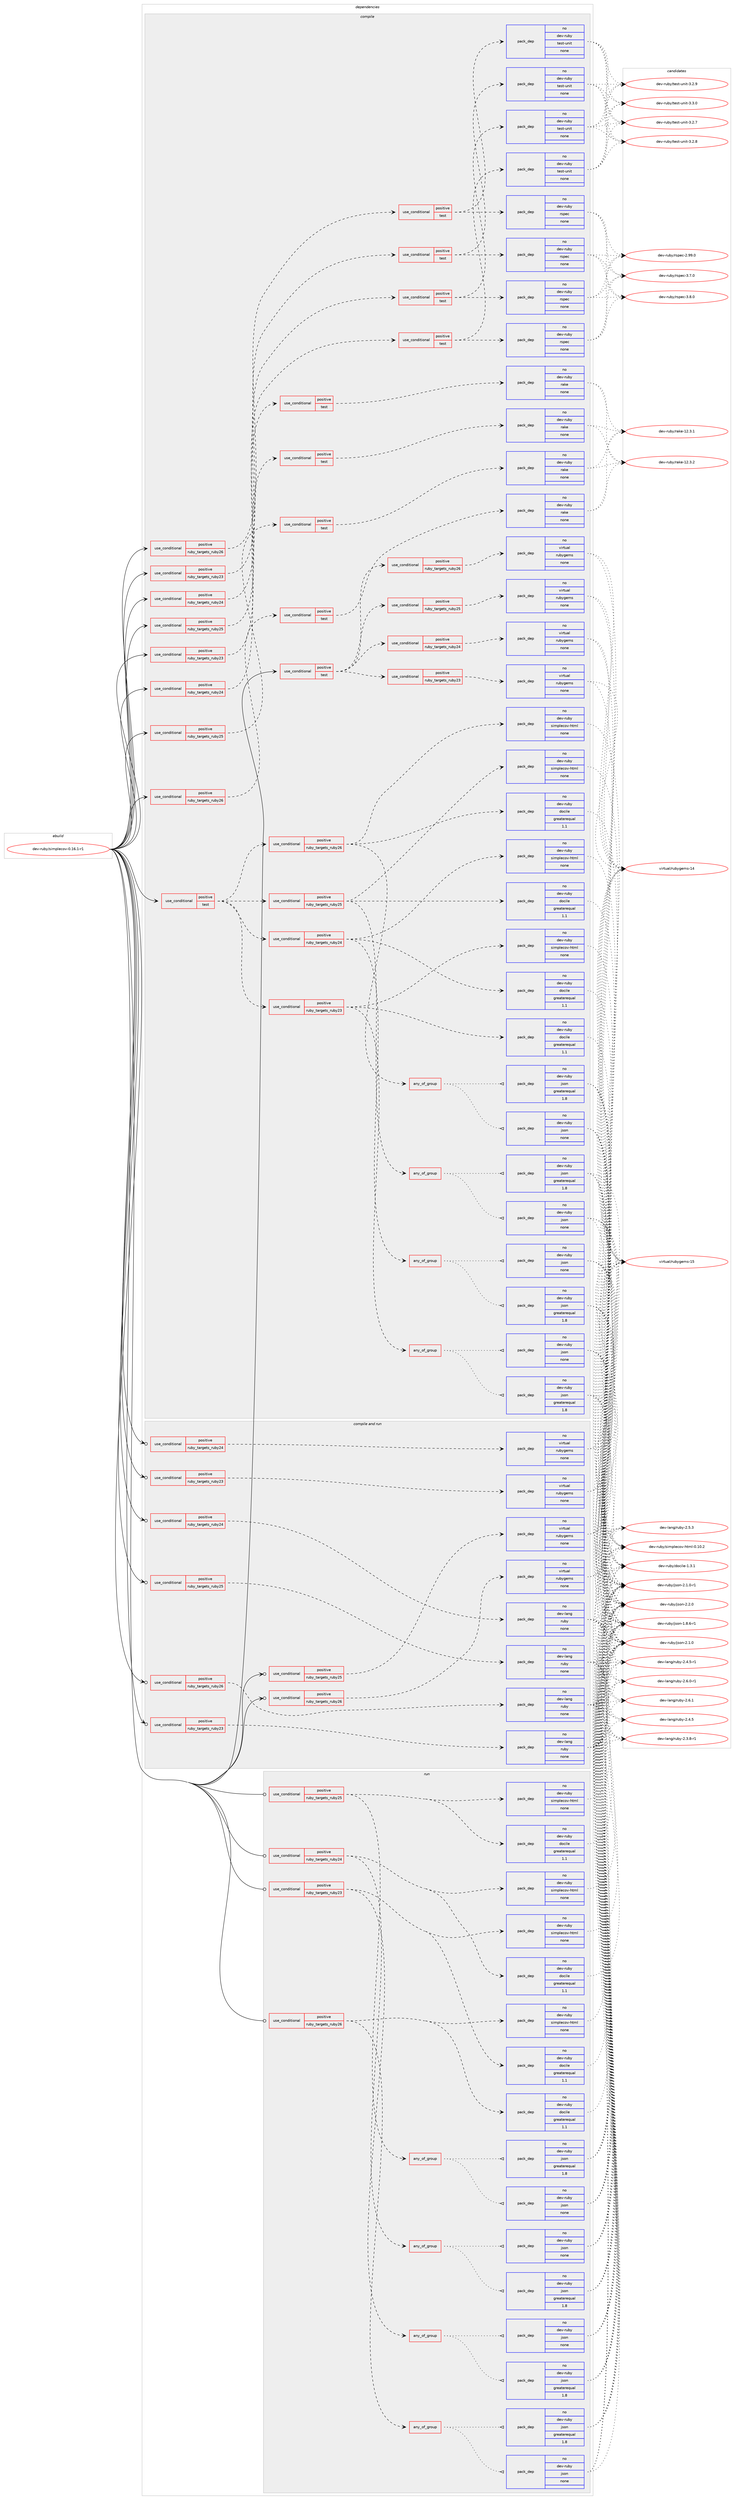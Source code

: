 digraph prolog {

# *************
# Graph options
# *************

newrank=true;
concentrate=true;
compound=true;
graph [rankdir=LR,fontname=Helvetica,fontsize=10,ranksep=1.5];#, ranksep=2.5, nodesep=0.2];
edge  [arrowhead=vee];
node  [fontname=Helvetica,fontsize=10];

# **********
# The ebuild
# **********

subgraph cluster_leftcol {
color=gray;
rank=same;
label=<<i>ebuild</i>>;
id [label="dev-ruby/simplecov-0.16.1-r1", color=red, width=4, href="../dev-ruby/simplecov-0.16.1-r1.svg"];
}

# ****************
# The dependencies
# ****************

subgraph cluster_midcol {
color=gray;
label=<<i>dependencies</i>>;
subgraph cluster_compile {
fillcolor="#eeeeee";
style=filled;
label=<<i>compile</i>>;
subgraph cond418204 {
dependency1529412 [label=<<TABLE BORDER="0" CELLBORDER="1" CELLSPACING="0" CELLPADDING="4"><TR><TD ROWSPAN="3" CELLPADDING="10">use_conditional</TD></TR><TR><TD>positive</TD></TR><TR><TD>ruby_targets_ruby23</TD></TR></TABLE>>, shape=none, color=red];
subgraph cond418205 {
dependency1529413 [label=<<TABLE BORDER="0" CELLBORDER="1" CELLSPACING="0" CELLPADDING="4"><TR><TD ROWSPAN="3" CELLPADDING="10">use_conditional</TD></TR><TR><TD>positive</TD></TR><TR><TD>test</TD></TR></TABLE>>, shape=none, color=red];
subgraph pack1087700 {
dependency1529414 [label=<<TABLE BORDER="0" CELLBORDER="1" CELLSPACING="0" CELLPADDING="4" WIDTH="220"><TR><TD ROWSPAN="6" CELLPADDING="30">pack_dep</TD></TR><TR><TD WIDTH="110">no</TD></TR><TR><TD>dev-ruby</TD></TR><TR><TD>rake</TD></TR><TR><TD>none</TD></TR><TR><TD></TD></TR></TABLE>>, shape=none, color=blue];
}
dependency1529413:e -> dependency1529414:w [weight=20,style="dashed",arrowhead="vee"];
}
dependency1529412:e -> dependency1529413:w [weight=20,style="dashed",arrowhead="vee"];
}
id:e -> dependency1529412:w [weight=20,style="solid",arrowhead="vee"];
subgraph cond418206 {
dependency1529415 [label=<<TABLE BORDER="0" CELLBORDER="1" CELLSPACING="0" CELLPADDING="4"><TR><TD ROWSPAN="3" CELLPADDING="10">use_conditional</TD></TR><TR><TD>positive</TD></TR><TR><TD>ruby_targets_ruby23</TD></TR></TABLE>>, shape=none, color=red];
subgraph cond418207 {
dependency1529416 [label=<<TABLE BORDER="0" CELLBORDER="1" CELLSPACING="0" CELLPADDING="4"><TR><TD ROWSPAN="3" CELLPADDING="10">use_conditional</TD></TR><TR><TD>positive</TD></TR><TR><TD>test</TD></TR></TABLE>>, shape=none, color=red];
subgraph pack1087701 {
dependency1529417 [label=<<TABLE BORDER="0" CELLBORDER="1" CELLSPACING="0" CELLPADDING="4" WIDTH="220"><TR><TD ROWSPAN="6" CELLPADDING="30">pack_dep</TD></TR><TR><TD WIDTH="110">no</TD></TR><TR><TD>dev-ruby</TD></TR><TR><TD>rspec</TD></TR><TR><TD>none</TD></TR><TR><TD></TD></TR></TABLE>>, shape=none, color=blue];
}
dependency1529416:e -> dependency1529417:w [weight=20,style="dashed",arrowhead="vee"];
subgraph pack1087702 {
dependency1529418 [label=<<TABLE BORDER="0" CELLBORDER="1" CELLSPACING="0" CELLPADDING="4" WIDTH="220"><TR><TD ROWSPAN="6" CELLPADDING="30">pack_dep</TD></TR><TR><TD WIDTH="110">no</TD></TR><TR><TD>dev-ruby</TD></TR><TR><TD>test-unit</TD></TR><TR><TD>none</TD></TR><TR><TD></TD></TR></TABLE>>, shape=none, color=blue];
}
dependency1529416:e -> dependency1529418:w [weight=20,style="dashed",arrowhead="vee"];
}
dependency1529415:e -> dependency1529416:w [weight=20,style="dashed",arrowhead="vee"];
}
id:e -> dependency1529415:w [weight=20,style="solid",arrowhead="vee"];
subgraph cond418208 {
dependency1529419 [label=<<TABLE BORDER="0" CELLBORDER="1" CELLSPACING="0" CELLPADDING="4"><TR><TD ROWSPAN="3" CELLPADDING="10">use_conditional</TD></TR><TR><TD>positive</TD></TR><TR><TD>ruby_targets_ruby24</TD></TR></TABLE>>, shape=none, color=red];
subgraph cond418209 {
dependency1529420 [label=<<TABLE BORDER="0" CELLBORDER="1" CELLSPACING="0" CELLPADDING="4"><TR><TD ROWSPAN="3" CELLPADDING="10">use_conditional</TD></TR><TR><TD>positive</TD></TR><TR><TD>test</TD></TR></TABLE>>, shape=none, color=red];
subgraph pack1087703 {
dependency1529421 [label=<<TABLE BORDER="0" CELLBORDER="1" CELLSPACING="0" CELLPADDING="4" WIDTH="220"><TR><TD ROWSPAN="6" CELLPADDING="30">pack_dep</TD></TR><TR><TD WIDTH="110">no</TD></TR><TR><TD>dev-ruby</TD></TR><TR><TD>rake</TD></TR><TR><TD>none</TD></TR><TR><TD></TD></TR></TABLE>>, shape=none, color=blue];
}
dependency1529420:e -> dependency1529421:w [weight=20,style="dashed",arrowhead="vee"];
}
dependency1529419:e -> dependency1529420:w [weight=20,style="dashed",arrowhead="vee"];
}
id:e -> dependency1529419:w [weight=20,style="solid",arrowhead="vee"];
subgraph cond418210 {
dependency1529422 [label=<<TABLE BORDER="0" CELLBORDER="1" CELLSPACING="0" CELLPADDING="4"><TR><TD ROWSPAN="3" CELLPADDING="10">use_conditional</TD></TR><TR><TD>positive</TD></TR><TR><TD>ruby_targets_ruby24</TD></TR></TABLE>>, shape=none, color=red];
subgraph cond418211 {
dependency1529423 [label=<<TABLE BORDER="0" CELLBORDER="1" CELLSPACING="0" CELLPADDING="4"><TR><TD ROWSPAN="3" CELLPADDING="10">use_conditional</TD></TR><TR><TD>positive</TD></TR><TR><TD>test</TD></TR></TABLE>>, shape=none, color=red];
subgraph pack1087704 {
dependency1529424 [label=<<TABLE BORDER="0" CELLBORDER="1" CELLSPACING="0" CELLPADDING="4" WIDTH="220"><TR><TD ROWSPAN="6" CELLPADDING="30">pack_dep</TD></TR><TR><TD WIDTH="110">no</TD></TR><TR><TD>dev-ruby</TD></TR><TR><TD>rspec</TD></TR><TR><TD>none</TD></TR><TR><TD></TD></TR></TABLE>>, shape=none, color=blue];
}
dependency1529423:e -> dependency1529424:w [weight=20,style="dashed",arrowhead="vee"];
subgraph pack1087705 {
dependency1529425 [label=<<TABLE BORDER="0" CELLBORDER="1" CELLSPACING="0" CELLPADDING="4" WIDTH="220"><TR><TD ROWSPAN="6" CELLPADDING="30">pack_dep</TD></TR><TR><TD WIDTH="110">no</TD></TR><TR><TD>dev-ruby</TD></TR><TR><TD>test-unit</TD></TR><TR><TD>none</TD></TR><TR><TD></TD></TR></TABLE>>, shape=none, color=blue];
}
dependency1529423:e -> dependency1529425:w [weight=20,style="dashed",arrowhead="vee"];
}
dependency1529422:e -> dependency1529423:w [weight=20,style="dashed",arrowhead="vee"];
}
id:e -> dependency1529422:w [weight=20,style="solid",arrowhead="vee"];
subgraph cond418212 {
dependency1529426 [label=<<TABLE BORDER="0" CELLBORDER="1" CELLSPACING="0" CELLPADDING="4"><TR><TD ROWSPAN="3" CELLPADDING="10">use_conditional</TD></TR><TR><TD>positive</TD></TR><TR><TD>ruby_targets_ruby25</TD></TR></TABLE>>, shape=none, color=red];
subgraph cond418213 {
dependency1529427 [label=<<TABLE BORDER="0" CELLBORDER="1" CELLSPACING="0" CELLPADDING="4"><TR><TD ROWSPAN="3" CELLPADDING="10">use_conditional</TD></TR><TR><TD>positive</TD></TR><TR><TD>test</TD></TR></TABLE>>, shape=none, color=red];
subgraph pack1087706 {
dependency1529428 [label=<<TABLE BORDER="0" CELLBORDER="1" CELLSPACING="0" CELLPADDING="4" WIDTH="220"><TR><TD ROWSPAN="6" CELLPADDING="30">pack_dep</TD></TR><TR><TD WIDTH="110">no</TD></TR><TR><TD>dev-ruby</TD></TR><TR><TD>rake</TD></TR><TR><TD>none</TD></TR><TR><TD></TD></TR></TABLE>>, shape=none, color=blue];
}
dependency1529427:e -> dependency1529428:w [weight=20,style="dashed",arrowhead="vee"];
}
dependency1529426:e -> dependency1529427:w [weight=20,style="dashed",arrowhead="vee"];
}
id:e -> dependency1529426:w [weight=20,style="solid",arrowhead="vee"];
subgraph cond418214 {
dependency1529429 [label=<<TABLE BORDER="0" CELLBORDER="1" CELLSPACING="0" CELLPADDING="4"><TR><TD ROWSPAN="3" CELLPADDING="10">use_conditional</TD></TR><TR><TD>positive</TD></TR><TR><TD>ruby_targets_ruby25</TD></TR></TABLE>>, shape=none, color=red];
subgraph cond418215 {
dependency1529430 [label=<<TABLE BORDER="0" CELLBORDER="1" CELLSPACING="0" CELLPADDING="4"><TR><TD ROWSPAN="3" CELLPADDING="10">use_conditional</TD></TR><TR><TD>positive</TD></TR><TR><TD>test</TD></TR></TABLE>>, shape=none, color=red];
subgraph pack1087707 {
dependency1529431 [label=<<TABLE BORDER="0" CELLBORDER="1" CELLSPACING="0" CELLPADDING="4" WIDTH="220"><TR><TD ROWSPAN="6" CELLPADDING="30">pack_dep</TD></TR><TR><TD WIDTH="110">no</TD></TR><TR><TD>dev-ruby</TD></TR><TR><TD>rspec</TD></TR><TR><TD>none</TD></TR><TR><TD></TD></TR></TABLE>>, shape=none, color=blue];
}
dependency1529430:e -> dependency1529431:w [weight=20,style="dashed",arrowhead="vee"];
subgraph pack1087708 {
dependency1529432 [label=<<TABLE BORDER="0" CELLBORDER="1" CELLSPACING="0" CELLPADDING="4" WIDTH="220"><TR><TD ROWSPAN="6" CELLPADDING="30">pack_dep</TD></TR><TR><TD WIDTH="110">no</TD></TR><TR><TD>dev-ruby</TD></TR><TR><TD>test-unit</TD></TR><TR><TD>none</TD></TR><TR><TD></TD></TR></TABLE>>, shape=none, color=blue];
}
dependency1529430:e -> dependency1529432:w [weight=20,style="dashed",arrowhead="vee"];
}
dependency1529429:e -> dependency1529430:w [weight=20,style="dashed",arrowhead="vee"];
}
id:e -> dependency1529429:w [weight=20,style="solid",arrowhead="vee"];
subgraph cond418216 {
dependency1529433 [label=<<TABLE BORDER="0" CELLBORDER="1" CELLSPACING="0" CELLPADDING="4"><TR><TD ROWSPAN="3" CELLPADDING="10">use_conditional</TD></TR><TR><TD>positive</TD></TR><TR><TD>ruby_targets_ruby26</TD></TR></TABLE>>, shape=none, color=red];
subgraph cond418217 {
dependency1529434 [label=<<TABLE BORDER="0" CELLBORDER="1" CELLSPACING="0" CELLPADDING="4"><TR><TD ROWSPAN="3" CELLPADDING="10">use_conditional</TD></TR><TR><TD>positive</TD></TR><TR><TD>test</TD></TR></TABLE>>, shape=none, color=red];
subgraph pack1087709 {
dependency1529435 [label=<<TABLE BORDER="0" CELLBORDER="1" CELLSPACING="0" CELLPADDING="4" WIDTH="220"><TR><TD ROWSPAN="6" CELLPADDING="30">pack_dep</TD></TR><TR><TD WIDTH="110">no</TD></TR><TR><TD>dev-ruby</TD></TR><TR><TD>rake</TD></TR><TR><TD>none</TD></TR><TR><TD></TD></TR></TABLE>>, shape=none, color=blue];
}
dependency1529434:e -> dependency1529435:w [weight=20,style="dashed",arrowhead="vee"];
}
dependency1529433:e -> dependency1529434:w [weight=20,style="dashed",arrowhead="vee"];
}
id:e -> dependency1529433:w [weight=20,style="solid",arrowhead="vee"];
subgraph cond418218 {
dependency1529436 [label=<<TABLE BORDER="0" CELLBORDER="1" CELLSPACING="0" CELLPADDING="4"><TR><TD ROWSPAN="3" CELLPADDING="10">use_conditional</TD></TR><TR><TD>positive</TD></TR><TR><TD>ruby_targets_ruby26</TD></TR></TABLE>>, shape=none, color=red];
subgraph cond418219 {
dependency1529437 [label=<<TABLE BORDER="0" CELLBORDER="1" CELLSPACING="0" CELLPADDING="4"><TR><TD ROWSPAN="3" CELLPADDING="10">use_conditional</TD></TR><TR><TD>positive</TD></TR><TR><TD>test</TD></TR></TABLE>>, shape=none, color=red];
subgraph pack1087710 {
dependency1529438 [label=<<TABLE BORDER="0" CELLBORDER="1" CELLSPACING="0" CELLPADDING="4" WIDTH="220"><TR><TD ROWSPAN="6" CELLPADDING="30">pack_dep</TD></TR><TR><TD WIDTH="110">no</TD></TR><TR><TD>dev-ruby</TD></TR><TR><TD>rspec</TD></TR><TR><TD>none</TD></TR><TR><TD></TD></TR></TABLE>>, shape=none, color=blue];
}
dependency1529437:e -> dependency1529438:w [weight=20,style="dashed",arrowhead="vee"];
subgraph pack1087711 {
dependency1529439 [label=<<TABLE BORDER="0" CELLBORDER="1" CELLSPACING="0" CELLPADDING="4" WIDTH="220"><TR><TD ROWSPAN="6" CELLPADDING="30">pack_dep</TD></TR><TR><TD WIDTH="110">no</TD></TR><TR><TD>dev-ruby</TD></TR><TR><TD>test-unit</TD></TR><TR><TD>none</TD></TR><TR><TD></TD></TR></TABLE>>, shape=none, color=blue];
}
dependency1529437:e -> dependency1529439:w [weight=20,style="dashed",arrowhead="vee"];
}
dependency1529436:e -> dependency1529437:w [weight=20,style="dashed",arrowhead="vee"];
}
id:e -> dependency1529436:w [weight=20,style="solid",arrowhead="vee"];
subgraph cond418220 {
dependency1529440 [label=<<TABLE BORDER="0" CELLBORDER="1" CELLSPACING="0" CELLPADDING="4"><TR><TD ROWSPAN="3" CELLPADDING="10">use_conditional</TD></TR><TR><TD>positive</TD></TR><TR><TD>test</TD></TR></TABLE>>, shape=none, color=red];
subgraph cond418221 {
dependency1529441 [label=<<TABLE BORDER="0" CELLBORDER="1" CELLSPACING="0" CELLPADDING="4"><TR><TD ROWSPAN="3" CELLPADDING="10">use_conditional</TD></TR><TR><TD>positive</TD></TR><TR><TD>ruby_targets_ruby23</TD></TR></TABLE>>, shape=none, color=red];
subgraph any22920 {
dependency1529442 [label=<<TABLE BORDER="0" CELLBORDER="1" CELLSPACING="0" CELLPADDING="4"><TR><TD CELLPADDING="10">any_of_group</TD></TR></TABLE>>, shape=none, color=red];subgraph pack1087712 {
dependency1529443 [label=<<TABLE BORDER="0" CELLBORDER="1" CELLSPACING="0" CELLPADDING="4" WIDTH="220"><TR><TD ROWSPAN="6" CELLPADDING="30">pack_dep</TD></TR><TR><TD WIDTH="110">no</TD></TR><TR><TD>dev-ruby</TD></TR><TR><TD>json</TD></TR><TR><TD>none</TD></TR><TR><TD></TD></TR></TABLE>>, shape=none, color=blue];
}
dependency1529442:e -> dependency1529443:w [weight=20,style="dotted",arrowhead="oinv"];
subgraph pack1087713 {
dependency1529444 [label=<<TABLE BORDER="0" CELLBORDER="1" CELLSPACING="0" CELLPADDING="4" WIDTH="220"><TR><TD ROWSPAN="6" CELLPADDING="30">pack_dep</TD></TR><TR><TD WIDTH="110">no</TD></TR><TR><TD>dev-ruby</TD></TR><TR><TD>json</TD></TR><TR><TD>greaterequal</TD></TR><TR><TD>1.8</TD></TR></TABLE>>, shape=none, color=blue];
}
dependency1529442:e -> dependency1529444:w [weight=20,style="dotted",arrowhead="oinv"];
}
dependency1529441:e -> dependency1529442:w [weight=20,style="dashed",arrowhead="vee"];
subgraph pack1087714 {
dependency1529445 [label=<<TABLE BORDER="0" CELLBORDER="1" CELLSPACING="0" CELLPADDING="4" WIDTH="220"><TR><TD ROWSPAN="6" CELLPADDING="30">pack_dep</TD></TR><TR><TD WIDTH="110">no</TD></TR><TR><TD>dev-ruby</TD></TR><TR><TD>simplecov-html</TD></TR><TR><TD>none</TD></TR><TR><TD></TD></TR></TABLE>>, shape=none, color=blue];
}
dependency1529441:e -> dependency1529445:w [weight=20,style="dashed",arrowhead="vee"];
subgraph pack1087715 {
dependency1529446 [label=<<TABLE BORDER="0" CELLBORDER="1" CELLSPACING="0" CELLPADDING="4" WIDTH="220"><TR><TD ROWSPAN="6" CELLPADDING="30">pack_dep</TD></TR><TR><TD WIDTH="110">no</TD></TR><TR><TD>dev-ruby</TD></TR><TR><TD>docile</TD></TR><TR><TD>greaterequal</TD></TR><TR><TD>1.1</TD></TR></TABLE>>, shape=none, color=blue];
}
dependency1529441:e -> dependency1529446:w [weight=20,style="dashed",arrowhead="vee"];
}
dependency1529440:e -> dependency1529441:w [weight=20,style="dashed",arrowhead="vee"];
subgraph cond418222 {
dependency1529447 [label=<<TABLE BORDER="0" CELLBORDER="1" CELLSPACING="0" CELLPADDING="4"><TR><TD ROWSPAN="3" CELLPADDING="10">use_conditional</TD></TR><TR><TD>positive</TD></TR><TR><TD>ruby_targets_ruby24</TD></TR></TABLE>>, shape=none, color=red];
subgraph any22921 {
dependency1529448 [label=<<TABLE BORDER="0" CELLBORDER="1" CELLSPACING="0" CELLPADDING="4"><TR><TD CELLPADDING="10">any_of_group</TD></TR></TABLE>>, shape=none, color=red];subgraph pack1087716 {
dependency1529449 [label=<<TABLE BORDER="0" CELLBORDER="1" CELLSPACING="0" CELLPADDING="4" WIDTH="220"><TR><TD ROWSPAN="6" CELLPADDING="30">pack_dep</TD></TR><TR><TD WIDTH="110">no</TD></TR><TR><TD>dev-ruby</TD></TR><TR><TD>json</TD></TR><TR><TD>none</TD></TR><TR><TD></TD></TR></TABLE>>, shape=none, color=blue];
}
dependency1529448:e -> dependency1529449:w [weight=20,style="dotted",arrowhead="oinv"];
subgraph pack1087717 {
dependency1529450 [label=<<TABLE BORDER="0" CELLBORDER="1" CELLSPACING="0" CELLPADDING="4" WIDTH="220"><TR><TD ROWSPAN="6" CELLPADDING="30">pack_dep</TD></TR><TR><TD WIDTH="110">no</TD></TR><TR><TD>dev-ruby</TD></TR><TR><TD>json</TD></TR><TR><TD>greaterequal</TD></TR><TR><TD>1.8</TD></TR></TABLE>>, shape=none, color=blue];
}
dependency1529448:e -> dependency1529450:w [weight=20,style="dotted",arrowhead="oinv"];
}
dependency1529447:e -> dependency1529448:w [weight=20,style="dashed",arrowhead="vee"];
subgraph pack1087718 {
dependency1529451 [label=<<TABLE BORDER="0" CELLBORDER="1" CELLSPACING="0" CELLPADDING="4" WIDTH="220"><TR><TD ROWSPAN="6" CELLPADDING="30">pack_dep</TD></TR><TR><TD WIDTH="110">no</TD></TR><TR><TD>dev-ruby</TD></TR><TR><TD>simplecov-html</TD></TR><TR><TD>none</TD></TR><TR><TD></TD></TR></TABLE>>, shape=none, color=blue];
}
dependency1529447:e -> dependency1529451:w [weight=20,style="dashed",arrowhead="vee"];
subgraph pack1087719 {
dependency1529452 [label=<<TABLE BORDER="0" CELLBORDER="1" CELLSPACING="0" CELLPADDING="4" WIDTH="220"><TR><TD ROWSPAN="6" CELLPADDING="30">pack_dep</TD></TR><TR><TD WIDTH="110">no</TD></TR><TR><TD>dev-ruby</TD></TR><TR><TD>docile</TD></TR><TR><TD>greaterequal</TD></TR><TR><TD>1.1</TD></TR></TABLE>>, shape=none, color=blue];
}
dependency1529447:e -> dependency1529452:w [weight=20,style="dashed",arrowhead="vee"];
}
dependency1529440:e -> dependency1529447:w [weight=20,style="dashed",arrowhead="vee"];
subgraph cond418223 {
dependency1529453 [label=<<TABLE BORDER="0" CELLBORDER="1" CELLSPACING="0" CELLPADDING="4"><TR><TD ROWSPAN="3" CELLPADDING="10">use_conditional</TD></TR><TR><TD>positive</TD></TR><TR><TD>ruby_targets_ruby25</TD></TR></TABLE>>, shape=none, color=red];
subgraph any22922 {
dependency1529454 [label=<<TABLE BORDER="0" CELLBORDER="1" CELLSPACING="0" CELLPADDING="4"><TR><TD CELLPADDING="10">any_of_group</TD></TR></TABLE>>, shape=none, color=red];subgraph pack1087720 {
dependency1529455 [label=<<TABLE BORDER="0" CELLBORDER="1" CELLSPACING="0" CELLPADDING="4" WIDTH="220"><TR><TD ROWSPAN="6" CELLPADDING="30">pack_dep</TD></TR><TR><TD WIDTH="110">no</TD></TR><TR><TD>dev-ruby</TD></TR><TR><TD>json</TD></TR><TR><TD>none</TD></TR><TR><TD></TD></TR></TABLE>>, shape=none, color=blue];
}
dependency1529454:e -> dependency1529455:w [weight=20,style="dotted",arrowhead="oinv"];
subgraph pack1087721 {
dependency1529456 [label=<<TABLE BORDER="0" CELLBORDER="1" CELLSPACING="0" CELLPADDING="4" WIDTH="220"><TR><TD ROWSPAN="6" CELLPADDING="30">pack_dep</TD></TR><TR><TD WIDTH="110">no</TD></TR><TR><TD>dev-ruby</TD></TR><TR><TD>json</TD></TR><TR><TD>greaterequal</TD></TR><TR><TD>1.8</TD></TR></TABLE>>, shape=none, color=blue];
}
dependency1529454:e -> dependency1529456:w [weight=20,style="dotted",arrowhead="oinv"];
}
dependency1529453:e -> dependency1529454:w [weight=20,style="dashed",arrowhead="vee"];
subgraph pack1087722 {
dependency1529457 [label=<<TABLE BORDER="0" CELLBORDER="1" CELLSPACING="0" CELLPADDING="4" WIDTH="220"><TR><TD ROWSPAN="6" CELLPADDING="30">pack_dep</TD></TR><TR><TD WIDTH="110">no</TD></TR><TR><TD>dev-ruby</TD></TR><TR><TD>simplecov-html</TD></TR><TR><TD>none</TD></TR><TR><TD></TD></TR></TABLE>>, shape=none, color=blue];
}
dependency1529453:e -> dependency1529457:w [weight=20,style="dashed",arrowhead="vee"];
subgraph pack1087723 {
dependency1529458 [label=<<TABLE BORDER="0" CELLBORDER="1" CELLSPACING="0" CELLPADDING="4" WIDTH="220"><TR><TD ROWSPAN="6" CELLPADDING="30">pack_dep</TD></TR><TR><TD WIDTH="110">no</TD></TR><TR><TD>dev-ruby</TD></TR><TR><TD>docile</TD></TR><TR><TD>greaterequal</TD></TR><TR><TD>1.1</TD></TR></TABLE>>, shape=none, color=blue];
}
dependency1529453:e -> dependency1529458:w [weight=20,style="dashed",arrowhead="vee"];
}
dependency1529440:e -> dependency1529453:w [weight=20,style="dashed",arrowhead="vee"];
subgraph cond418224 {
dependency1529459 [label=<<TABLE BORDER="0" CELLBORDER="1" CELLSPACING="0" CELLPADDING="4"><TR><TD ROWSPAN="3" CELLPADDING="10">use_conditional</TD></TR><TR><TD>positive</TD></TR><TR><TD>ruby_targets_ruby26</TD></TR></TABLE>>, shape=none, color=red];
subgraph any22923 {
dependency1529460 [label=<<TABLE BORDER="0" CELLBORDER="1" CELLSPACING="0" CELLPADDING="4"><TR><TD CELLPADDING="10">any_of_group</TD></TR></TABLE>>, shape=none, color=red];subgraph pack1087724 {
dependency1529461 [label=<<TABLE BORDER="0" CELLBORDER="1" CELLSPACING="0" CELLPADDING="4" WIDTH="220"><TR><TD ROWSPAN="6" CELLPADDING="30">pack_dep</TD></TR><TR><TD WIDTH="110">no</TD></TR><TR><TD>dev-ruby</TD></TR><TR><TD>json</TD></TR><TR><TD>none</TD></TR><TR><TD></TD></TR></TABLE>>, shape=none, color=blue];
}
dependency1529460:e -> dependency1529461:w [weight=20,style="dotted",arrowhead="oinv"];
subgraph pack1087725 {
dependency1529462 [label=<<TABLE BORDER="0" CELLBORDER="1" CELLSPACING="0" CELLPADDING="4" WIDTH="220"><TR><TD ROWSPAN="6" CELLPADDING="30">pack_dep</TD></TR><TR><TD WIDTH="110">no</TD></TR><TR><TD>dev-ruby</TD></TR><TR><TD>json</TD></TR><TR><TD>greaterequal</TD></TR><TR><TD>1.8</TD></TR></TABLE>>, shape=none, color=blue];
}
dependency1529460:e -> dependency1529462:w [weight=20,style="dotted",arrowhead="oinv"];
}
dependency1529459:e -> dependency1529460:w [weight=20,style="dashed",arrowhead="vee"];
subgraph pack1087726 {
dependency1529463 [label=<<TABLE BORDER="0" CELLBORDER="1" CELLSPACING="0" CELLPADDING="4" WIDTH="220"><TR><TD ROWSPAN="6" CELLPADDING="30">pack_dep</TD></TR><TR><TD WIDTH="110">no</TD></TR><TR><TD>dev-ruby</TD></TR><TR><TD>simplecov-html</TD></TR><TR><TD>none</TD></TR><TR><TD></TD></TR></TABLE>>, shape=none, color=blue];
}
dependency1529459:e -> dependency1529463:w [weight=20,style="dashed",arrowhead="vee"];
subgraph pack1087727 {
dependency1529464 [label=<<TABLE BORDER="0" CELLBORDER="1" CELLSPACING="0" CELLPADDING="4" WIDTH="220"><TR><TD ROWSPAN="6" CELLPADDING="30">pack_dep</TD></TR><TR><TD WIDTH="110">no</TD></TR><TR><TD>dev-ruby</TD></TR><TR><TD>docile</TD></TR><TR><TD>greaterequal</TD></TR><TR><TD>1.1</TD></TR></TABLE>>, shape=none, color=blue];
}
dependency1529459:e -> dependency1529464:w [weight=20,style="dashed",arrowhead="vee"];
}
dependency1529440:e -> dependency1529459:w [weight=20,style="dashed",arrowhead="vee"];
}
id:e -> dependency1529440:w [weight=20,style="solid",arrowhead="vee"];
subgraph cond418225 {
dependency1529465 [label=<<TABLE BORDER="0" CELLBORDER="1" CELLSPACING="0" CELLPADDING="4"><TR><TD ROWSPAN="3" CELLPADDING="10">use_conditional</TD></TR><TR><TD>positive</TD></TR><TR><TD>test</TD></TR></TABLE>>, shape=none, color=red];
subgraph cond418226 {
dependency1529466 [label=<<TABLE BORDER="0" CELLBORDER="1" CELLSPACING="0" CELLPADDING="4"><TR><TD ROWSPAN="3" CELLPADDING="10">use_conditional</TD></TR><TR><TD>positive</TD></TR><TR><TD>ruby_targets_ruby23</TD></TR></TABLE>>, shape=none, color=red];
subgraph pack1087728 {
dependency1529467 [label=<<TABLE BORDER="0" CELLBORDER="1" CELLSPACING="0" CELLPADDING="4" WIDTH="220"><TR><TD ROWSPAN="6" CELLPADDING="30">pack_dep</TD></TR><TR><TD WIDTH="110">no</TD></TR><TR><TD>virtual</TD></TR><TR><TD>rubygems</TD></TR><TR><TD>none</TD></TR><TR><TD></TD></TR></TABLE>>, shape=none, color=blue];
}
dependency1529466:e -> dependency1529467:w [weight=20,style="dashed",arrowhead="vee"];
}
dependency1529465:e -> dependency1529466:w [weight=20,style="dashed",arrowhead="vee"];
subgraph cond418227 {
dependency1529468 [label=<<TABLE BORDER="0" CELLBORDER="1" CELLSPACING="0" CELLPADDING="4"><TR><TD ROWSPAN="3" CELLPADDING="10">use_conditional</TD></TR><TR><TD>positive</TD></TR><TR><TD>ruby_targets_ruby24</TD></TR></TABLE>>, shape=none, color=red];
subgraph pack1087729 {
dependency1529469 [label=<<TABLE BORDER="0" CELLBORDER="1" CELLSPACING="0" CELLPADDING="4" WIDTH="220"><TR><TD ROWSPAN="6" CELLPADDING="30">pack_dep</TD></TR><TR><TD WIDTH="110">no</TD></TR><TR><TD>virtual</TD></TR><TR><TD>rubygems</TD></TR><TR><TD>none</TD></TR><TR><TD></TD></TR></TABLE>>, shape=none, color=blue];
}
dependency1529468:e -> dependency1529469:w [weight=20,style="dashed",arrowhead="vee"];
}
dependency1529465:e -> dependency1529468:w [weight=20,style="dashed",arrowhead="vee"];
subgraph cond418228 {
dependency1529470 [label=<<TABLE BORDER="0" CELLBORDER="1" CELLSPACING="0" CELLPADDING="4"><TR><TD ROWSPAN="3" CELLPADDING="10">use_conditional</TD></TR><TR><TD>positive</TD></TR><TR><TD>ruby_targets_ruby25</TD></TR></TABLE>>, shape=none, color=red];
subgraph pack1087730 {
dependency1529471 [label=<<TABLE BORDER="0" CELLBORDER="1" CELLSPACING="0" CELLPADDING="4" WIDTH="220"><TR><TD ROWSPAN="6" CELLPADDING="30">pack_dep</TD></TR><TR><TD WIDTH="110">no</TD></TR><TR><TD>virtual</TD></TR><TR><TD>rubygems</TD></TR><TR><TD>none</TD></TR><TR><TD></TD></TR></TABLE>>, shape=none, color=blue];
}
dependency1529470:e -> dependency1529471:w [weight=20,style="dashed",arrowhead="vee"];
}
dependency1529465:e -> dependency1529470:w [weight=20,style="dashed",arrowhead="vee"];
subgraph cond418229 {
dependency1529472 [label=<<TABLE BORDER="0" CELLBORDER="1" CELLSPACING="0" CELLPADDING="4"><TR><TD ROWSPAN="3" CELLPADDING="10">use_conditional</TD></TR><TR><TD>positive</TD></TR><TR><TD>ruby_targets_ruby26</TD></TR></TABLE>>, shape=none, color=red];
subgraph pack1087731 {
dependency1529473 [label=<<TABLE BORDER="0" CELLBORDER="1" CELLSPACING="0" CELLPADDING="4" WIDTH="220"><TR><TD ROWSPAN="6" CELLPADDING="30">pack_dep</TD></TR><TR><TD WIDTH="110">no</TD></TR><TR><TD>virtual</TD></TR><TR><TD>rubygems</TD></TR><TR><TD>none</TD></TR><TR><TD></TD></TR></TABLE>>, shape=none, color=blue];
}
dependency1529472:e -> dependency1529473:w [weight=20,style="dashed",arrowhead="vee"];
}
dependency1529465:e -> dependency1529472:w [weight=20,style="dashed",arrowhead="vee"];
}
id:e -> dependency1529465:w [weight=20,style="solid",arrowhead="vee"];
}
subgraph cluster_compileandrun {
fillcolor="#eeeeee";
style=filled;
label=<<i>compile and run</i>>;
subgraph cond418230 {
dependency1529474 [label=<<TABLE BORDER="0" CELLBORDER="1" CELLSPACING="0" CELLPADDING="4"><TR><TD ROWSPAN="3" CELLPADDING="10">use_conditional</TD></TR><TR><TD>positive</TD></TR><TR><TD>ruby_targets_ruby23</TD></TR></TABLE>>, shape=none, color=red];
subgraph pack1087732 {
dependency1529475 [label=<<TABLE BORDER="0" CELLBORDER="1" CELLSPACING="0" CELLPADDING="4" WIDTH="220"><TR><TD ROWSPAN="6" CELLPADDING="30">pack_dep</TD></TR><TR><TD WIDTH="110">no</TD></TR><TR><TD>dev-lang</TD></TR><TR><TD>ruby</TD></TR><TR><TD>none</TD></TR><TR><TD></TD></TR></TABLE>>, shape=none, color=blue];
}
dependency1529474:e -> dependency1529475:w [weight=20,style="dashed",arrowhead="vee"];
}
id:e -> dependency1529474:w [weight=20,style="solid",arrowhead="odotvee"];
subgraph cond418231 {
dependency1529476 [label=<<TABLE BORDER="0" CELLBORDER="1" CELLSPACING="0" CELLPADDING="4"><TR><TD ROWSPAN="3" CELLPADDING="10">use_conditional</TD></TR><TR><TD>positive</TD></TR><TR><TD>ruby_targets_ruby23</TD></TR></TABLE>>, shape=none, color=red];
subgraph pack1087733 {
dependency1529477 [label=<<TABLE BORDER="0" CELLBORDER="1" CELLSPACING="0" CELLPADDING="4" WIDTH="220"><TR><TD ROWSPAN="6" CELLPADDING="30">pack_dep</TD></TR><TR><TD WIDTH="110">no</TD></TR><TR><TD>virtual</TD></TR><TR><TD>rubygems</TD></TR><TR><TD>none</TD></TR><TR><TD></TD></TR></TABLE>>, shape=none, color=blue];
}
dependency1529476:e -> dependency1529477:w [weight=20,style="dashed",arrowhead="vee"];
}
id:e -> dependency1529476:w [weight=20,style="solid",arrowhead="odotvee"];
subgraph cond418232 {
dependency1529478 [label=<<TABLE BORDER="0" CELLBORDER="1" CELLSPACING="0" CELLPADDING="4"><TR><TD ROWSPAN="3" CELLPADDING="10">use_conditional</TD></TR><TR><TD>positive</TD></TR><TR><TD>ruby_targets_ruby24</TD></TR></TABLE>>, shape=none, color=red];
subgraph pack1087734 {
dependency1529479 [label=<<TABLE BORDER="0" CELLBORDER="1" CELLSPACING="0" CELLPADDING="4" WIDTH="220"><TR><TD ROWSPAN="6" CELLPADDING="30">pack_dep</TD></TR><TR><TD WIDTH="110">no</TD></TR><TR><TD>dev-lang</TD></TR><TR><TD>ruby</TD></TR><TR><TD>none</TD></TR><TR><TD></TD></TR></TABLE>>, shape=none, color=blue];
}
dependency1529478:e -> dependency1529479:w [weight=20,style="dashed",arrowhead="vee"];
}
id:e -> dependency1529478:w [weight=20,style="solid",arrowhead="odotvee"];
subgraph cond418233 {
dependency1529480 [label=<<TABLE BORDER="0" CELLBORDER="1" CELLSPACING="0" CELLPADDING="4"><TR><TD ROWSPAN="3" CELLPADDING="10">use_conditional</TD></TR><TR><TD>positive</TD></TR><TR><TD>ruby_targets_ruby24</TD></TR></TABLE>>, shape=none, color=red];
subgraph pack1087735 {
dependency1529481 [label=<<TABLE BORDER="0" CELLBORDER="1" CELLSPACING="0" CELLPADDING="4" WIDTH="220"><TR><TD ROWSPAN="6" CELLPADDING="30">pack_dep</TD></TR><TR><TD WIDTH="110">no</TD></TR><TR><TD>virtual</TD></TR><TR><TD>rubygems</TD></TR><TR><TD>none</TD></TR><TR><TD></TD></TR></TABLE>>, shape=none, color=blue];
}
dependency1529480:e -> dependency1529481:w [weight=20,style="dashed",arrowhead="vee"];
}
id:e -> dependency1529480:w [weight=20,style="solid",arrowhead="odotvee"];
subgraph cond418234 {
dependency1529482 [label=<<TABLE BORDER="0" CELLBORDER="1" CELLSPACING="0" CELLPADDING="4"><TR><TD ROWSPAN="3" CELLPADDING="10">use_conditional</TD></TR><TR><TD>positive</TD></TR><TR><TD>ruby_targets_ruby25</TD></TR></TABLE>>, shape=none, color=red];
subgraph pack1087736 {
dependency1529483 [label=<<TABLE BORDER="0" CELLBORDER="1" CELLSPACING="0" CELLPADDING="4" WIDTH="220"><TR><TD ROWSPAN="6" CELLPADDING="30">pack_dep</TD></TR><TR><TD WIDTH="110">no</TD></TR><TR><TD>dev-lang</TD></TR><TR><TD>ruby</TD></TR><TR><TD>none</TD></TR><TR><TD></TD></TR></TABLE>>, shape=none, color=blue];
}
dependency1529482:e -> dependency1529483:w [weight=20,style="dashed",arrowhead="vee"];
}
id:e -> dependency1529482:w [weight=20,style="solid",arrowhead="odotvee"];
subgraph cond418235 {
dependency1529484 [label=<<TABLE BORDER="0" CELLBORDER="1" CELLSPACING="0" CELLPADDING="4"><TR><TD ROWSPAN="3" CELLPADDING="10">use_conditional</TD></TR><TR><TD>positive</TD></TR><TR><TD>ruby_targets_ruby25</TD></TR></TABLE>>, shape=none, color=red];
subgraph pack1087737 {
dependency1529485 [label=<<TABLE BORDER="0" CELLBORDER="1" CELLSPACING="0" CELLPADDING="4" WIDTH="220"><TR><TD ROWSPAN="6" CELLPADDING="30">pack_dep</TD></TR><TR><TD WIDTH="110">no</TD></TR><TR><TD>virtual</TD></TR><TR><TD>rubygems</TD></TR><TR><TD>none</TD></TR><TR><TD></TD></TR></TABLE>>, shape=none, color=blue];
}
dependency1529484:e -> dependency1529485:w [weight=20,style="dashed",arrowhead="vee"];
}
id:e -> dependency1529484:w [weight=20,style="solid",arrowhead="odotvee"];
subgraph cond418236 {
dependency1529486 [label=<<TABLE BORDER="0" CELLBORDER="1" CELLSPACING="0" CELLPADDING="4"><TR><TD ROWSPAN="3" CELLPADDING="10">use_conditional</TD></TR><TR><TD>positive</TD></TR><TR><TD>ruby_targets_ruby26</TD></TR></TABLE>>, shape=none, color=red];
subgraph pack1087738 {
dependency1529487 [label=<<TABLE BORDER="0" CELLBORDER="1" CELLSPACING="0" CELLPADDING="4" WIDTH="220"><TR><TD ROWSPAN="6" CELLPADDING="30">pack_dep</TD></TR><TR><TD WIDTH="110">no</TD></TR><TR><TD>dev-lang</TD></TR><TR><TD>ruby</TD></TR><TR><TD>none</TD></TR><TR><TD></TD></TR></TABLE>>, shape=none, color=blue];
}
dependency1529486:e -> dependency1529487:w [weight=20,style="dashed",arrowhead="vee"];
}
id:e -> dependency1529486:w [weight=20,style="solid",arrowhead="odotvee"];
subgraph cond418237 {
dependency1529488 [label=<<TABLE BORDER="0" CELLBORDER="1" CELLSPACING="0" CELLPADDING="4"><TR><TD ROWSPAN="3" CELLPADDING="10">use_conditional</TD></TR><TR><TD>positive</TD></TR><TR><TD>ruby_targets_ruby26</TD></TR></TABLE>>, shape=none, color=red];
subgraph pack1087739 {
dependency1529489 [label=<<TABLE BORDER="0" CELLBORDER="1" CELLSPACING="0" CELLPADDING="4" WIDTH="220"><TR><TD ROWSPAN="6" CELLPADDING="30">pack_dep</TD></TR><TR><TD WIDTH="110">no</TD></TR><TR><TD>virtual</TD></TR><TR><TD>rubygems</TD></TR><TR><TD>none</TD></TR><TR><TD></TD></TR></TABLE>>, shape=none, color=blue];
}
dependency1529488:e -> dependency1529489:w [weight=20,style="dashed",arrowhead="vee"];
}
id:e -> dependency1529488:w [weight=20,style="solid",arrowhead="odotvee"];
}
subgraph cluster_run {
fillcolor="#eeeeee";
style=filled;
label=<<i>run</i>>;
subgraph cond418238 {
dependency1529490 [label=<<TABLE BORDER="0" CELLBORDER="1" CELLSPACING="0" CELLPADDING="4"><TR><TD ROWSPAN="3" CELLPADDING="10">use_conditional</TD></TR><TR><TD>positive</TD></TR><TR><TD>ruby_targets_ruby23</TD></TR></TABLE>>, shape=none, color=red];
subgraph any22924 {
dependency1529491 [label=<<TABLE BORDER="0" CELLBORDER="1" CELLSPACING="0" CELLPADDING="4"><TR><TD CELLPADDING="10">any_of_group</TD></TR></TABLE>>, shape=none, color=red];subgraph pack1087740 {
dependency1529492 [label=<<TABLE BORDER="0" CELLBORDER="1" CELLSPACING="0" CELLPADDING="4" WIDTH="220"><TR><TD ROWSPAN="6" CELLPADDING="30">pack_dep</TD></TR><TR><TD WIDTH="110">no</TD></TR><TR><TD>dev-ruby</TD></TR><TR><TD>json</TD></TR><TR><TD>none</TD></TR><TR><TD></TD></TR></TABLE>>, shape=none, color=blue];
}
dependency1529491:e -> dependency1529492:w [weight=20,style="dotted",arrowhead="oinv"];
subgraph pack1087741 {
dependency1529493 [label=<<TABLE BORDER="0" CELLBORDER="1" CELLSPACING="0" CELLPADDING="4" WIDTH="220"><TR><TD ROWSPAN="6" CELLPADDING="30">pack_dep</TD></TR><TR><TD WIDTH="110">no</TD></TR><TR><TD>dev-ruby</TD></TR><TR><TD>json</TD></TR><TR><TD>greaterequal</TD></TR><TR><TD>1.8</TD></TR></TABLE>>, shape=none, color=blue];
}
dependency1529491:e -> dependency1529493:w [weight=20,style="dotted",arrowhead="oinv"];
}
dependency1529490:e -> dependency1529491:w [weight=20,style="dashed",arrowhead="vee"];
subgraph pack1087742 {
dependency1529494 [label=<<TABLE BORDER="0" CELLBORDER="1" CELLSPACING="0" CELLPADDING="4" WIDTH="220"><TR><TD ROWSPAN="6" CELLPADDING="30">pack_dep</TD></TR><TR><TD WIDTH="110">no</TD></TR><TR><TD>dev-ruby</TD></TR><TR><TD>simplecov-html</TD></TR><TR><TD>none</TD></TR><TR><TD></TD></TR></TABLE>>, shape=none, color=blue];
}
dependency1529490:e -> dependency1529494:w [weight=20,style="dashed",arrowhead="vee"];
subgraph pack1087743 {
dependency1529495 [label=<<TABLE BORDER="0" CELLBORDER="1" CELLSPACING="0" CELLPADDING="4" WIDTH="220"><TR><TD ROWSPAN="6" CELLPADDING="30">pack_dep</TD></TR><TR><TD WIDTH="110">no</TD></TR><TR><TD>dev-ruby</TD></TR><TR><TD>docile</TD></TR><TR><TD>greaterequal</TD></TR><TR><TD>1.1</TD></TR></TABLE>>, shape=none, color=blue];
}
dependency1529490:e -> dependency1529495:w [weight=20,style="dashed",arrowhead="vee"];
}
id:e -> dependency1529490:w [weight=20,style="solid",arrowhead="odot"];
subgraph cond418239 {
dependency1529496 [label=<<TABLE BORDER="0" CELLBORDER="1" CELLSPACING="0" CELLPADDING="4"><TR><TD ROWSPAN="3" CELLPADDING="10">use_conditional</TD></TR><TR><TD>positive</TD></TR><TR><TD>ruby_targets_ruby24</TD></TR></TABLE>>, shape=none, color=red];
subgraph any22925 {
dependency1529497 [label=<<TABLE BORDER="0" CELLBORDER="1" CELLSPACING="0" CELLPADDING="4"><TR><TD CELLPADDING="10">any_of_group</TD></TR></TABLE>>, shape=none, color=red];subgraph pack1087744 {
dependency1529498 [label=<<TABLE BORDER="0" CELLBORDER="1" CELLSPACING="0" CELLPADDING="4" WIDTH="220"><TR><TD ROWSPAN="6" CELLPADDING="30">pack_dep</TD></TR><TR><TD WIDTH="110">no</TD></TR><TR><TD>dev-ruby</TD></TR><TR><TD>json</TD></TR><TR><TD>none</TD></TR><TR><TD></TD></TR></TABLE>>, shape=none, color=blue];
}
dependency1529497:e -> dependency1529498:w [weight=20,style="dotted",arrowhead="oinv"];
subgraph pack1087745 {
dependency1529499 [label=<<TABLE BORDER="0" CELLBORDER="1" CELLSPACING="0" CELLPADDING="4" WIDTH="220"><TR><TD ROWSPAN="6" CELLPADDING="30">pack_dep</TD></TR><TR><TD WIDTH="110">no</TD></TR><TR><TD>dev-ruby</TD></TR><TR><TD>json</TD></TR><TR><TD>greaterequal</TD></TR><TR><TD>1.8</TD></TR></TABLE>>, shape=none, color=blue];
}
dependency1529497:e -> dependency1529499:w [weight=20,style="dotted",arrowhead="oinv"];
}
dependency1529496:e -> dependency1529497:w [weight=20,style="dashed",arrowhead="vee"];
subgraph pack1087746 {
dependency1529500 [label=<<TABLE BORDER="0" CELLBORDER="1" CELLSPACING="0" CELLPADDING="4" WIDTH="220"><TR><TD ROWSPAN="6" CELLPADDING="30">pack_dep</TD></TR><TR><TD WIDTH="110">no</TD></TR><TR><TD>dev-ruby</TD></TR><TR><TD>simplecov-html</TD></TR><TR><TD>none</TD></TR><TR><TD></TD></TR></TABLE>>, shape=none, color=blue];
}
dependency1529496:e -> dependency1529500:w [weight=20,style="dashed",arrowhead="vee"];
subgraph pack1087747 {
dependency1529501 [label=<<TABLE BORDER="0" CELLBORDER="1" CELLSPACING="0" CELLPADDING="4" WIDTH="220"><TR><TD ROWSPAN="6" CELLPADDING="30">pack_dep</TD></TR><TR><TD WIDTH="110">no</TD></TR><TR><TD>dev-ruby</TD></TR><TR><TD>docile</TD></TR><TR><TD>greaterequal</TD></TR><TR><TD>1.1</TD></TR></TABLE>>, shape=none, color=blue];
}
dependency1529496:e -> dependency1529501:w [weight=20,style="dashed",arrowhead="vee"];
}
id:e -> dependency1529496:w [weight=20,style="solid",arrowhead="odot"];
subgraph cond418240 {
dependency1529502 [label=<<TABLE BORDER="0" CELLBORDER="1" CELLSPACING="0" CELLPADDING="4"><TR><TD ROWSPAN="3" CELLPADDING="10">use_conditional</TD></TR><TR><TD>positive</TD></TR><TR><TD>ruby_targets_ruby25</TD></TR></TABLE>>, shape=none, color=red];
subgraph any22926 {
dependency1529503 [label=<<TABLE BORDER="0" CELLBORDER="1" CELLSPACING="0" CELLPADDING="4"><TR><TD CELLPADDING="10">any_of_group</TD></TR></TABLE>>, shape=none, color=red];subgraph pack1087748 {
dependency1529504 [label=<<TABLE BORDER="0" CELLBORDER="1" CELLSPACING="0" CELLPADDING="4" WIDTH="220"><TR><TD ROWSPAN="6" CELLPADDING="30">pack_dep</TD></TR><TR><TD WIDTH="110">no</TD></TR><TR><TD>dev-ruby</TD></TR><TR><TD>json</TD></TR><TR><TD>none</TD></TR><TR><TD></TD></TR></TABLE>>, shape=none, color=blue];
}
dependency1529503:e -> dependency1529504:w [weight=20,style="dotted",arrowhead="oinv"];
subgraph pack1087749 {
dependency1529505 [label=<<TABLE BORDER="0" CELLBORDER="1" CELLSPACING="0" CELLPADDING="4" WIDTH="220"><TR><TD ROWSPAN="6" CELLPADDING="30">pack_dep</TD></TR><TR><TD WIDTH="110">no</TD></TR><TR><TD>dev-ruby</TD></TR><TR><TD>json</TD></TR><TR><TD>greaterequal</TD></TR><TR><TD>1.8</TD></TR></TABLE>>, shape=none, color=blue];
}
dependency1529503:e -> dependency1529505:w [weight=20,style="dotted",arrowhead="oinv"];
}
dependency1529502:e -> dependency1529503:w [weight=20,style="dashed",arrowhead="vee"];
subgraph pack1087750 {
dependency1529506 [label=<<TABLE BORDER="0" CELLBORDER="1" CELLSPACING="0" CELLPADDING="4" WIDTH="220"><TR><TD ROWSPAN="6" CELLPADDING="30">pack_dep</TD></TR><TR><TD WIDTH="110">no</TD></TR><TR><TD>dev-ruby</TD></TR><TR><TD>simplecov-html</TD></TR><TR><TD>none</TD></TR><TR><TD></TD></TR></TABLE>>, shape=none, color=blue];
}
dependency1529502:e -> dependency1529506:w [weight=20,style="dashed",arrowhead="vee"];
subgraph pack1087751 {
dependency1529507 [label=<<TABLE BORDER="0" CELLBORDER="1" CELLSPACING="0" CELLPADDING="4" WIDTH="220"><TR><TD ROWSPAN="6" CELLPADDING="30">pack_dep</TD></TR><TR><TD WIDTH="110">no</TD></TR><TR><TD>dev-ruby</TD></TR><TR><TD>docile</TD></TR><TR><TD>greaterequal</TD></TR><TR><TD>1.1</TD></TR></TABLE>>, shape=none, color=blue];
}
dependency1529502:e -> dependency1529507:w [weight=20,style="dashed",arrowhead="vee"];
}
id:e -> dependency1529502:w [weight=20,style="solid",arrowhead="odot"];
subgraph cond418241 {
dependency1529508 [label=<<TABLE BORDER="0" CELLBORDER="1" CELLSPACING="0" CELLPADDING="4"><TR><TD ROWSPAN="3" CELLPADDING="10">use_conditional</TD></TR><TR><TD>positive</TD></TR><TR><TD>ruby_targets_ruby26</TD></TR></TABLE>>, shape=none, color=red];
subgraph any22927 {
dependency1529509 [label=<<TABLE BORDER="0" CELLBORDER="1" CELLSPACING="0" CELLPADDING="4"><TR><TD CELLPADDING="10">any_of_group</TD></TR></TABLE>>, shape=none, color=red];subgraph pack1087752 {
dependency1529510 [label=<<TABLE BORDER="0" CELLBORDER="1" CELLSPACING="0" CELLPADDING="4" WIDTH="220"><TR><TD ROWSPAN="6" CELLPADDING="30">pack_dep</TD></TR><TR><TD WIDTH="110">no</TD></TR><TR><TD>dev-ruby</TD></TR><TR><TD>json</TD></TR><TR><TD>none</TD></TR><TR><TD></TD></TR></TABLE>>, shape=none, color=blue];
}
dependency1529509:e -> dependency1529510:w [weight=20,style="dotted",arrowhead="oinv"];
subgraph pack1087753 {
dependency1529511 [label=<<TABLE BORDER="0" CELLBORDER="1" CELLSPACING="0" CELLPADDING="4" WIDTH="220"><TR><TD ROWSPAN="6" CELLPADDING="30">pack_dep</TD></TR><TR><TD WIDTH="110">no</TD></TR><TR><TD>dev-ruby</TD></TR><TR><TD>json</TD></TR><TR><TD>greaterequal</TD></TR><TR><TD>1.8</TD></TR></TABLE>>, shape=none, color=blue];
}
dependency1529509:e -> dependency1529511:w [weight=20,style="dotted",arrowhead="oinv"];
}
dependency1529508:e -> dependency1529509:w [weight=20,style="dashed",arrowhead="vee"];
subgraph pack1087754 {
dependency1529512 [label=<<TABLE BORDER="0" CELLBORDER="1" CELLSPACING="0" CELLPADDING="4" WIDTH="220"><TR><TD ROWSPAN="6" CELLPADDING="30">pack_dep</TD></TR><TR><TD WIDTH="110">no</TD></TR><TR><TD>dev-ruby</TD></TR><TR><TD>simplecov-html</TD></TR><TR><TD>none</TD></TR><TR><TD></TD></TR></TABLE>>, shape=none, color=blue];
}
dependency1529508:e -> dependency1529512:w [weight=20,style="dashed",arrowhead="vee"];
subgraph pack1087755 {
dependency1529513 [label=<<TABLE BORDER="0" CELLBORDER="1" CELLSPACING="0" CELLPADDING="4" WIDTH="220"><TR><TD ROWSPAN="6" CELLPADDING="30">pack_dep</TD></TR><TR><TD WIDTH="110">no</TD></TR><TR><TD>dev-ruby</TD></TR><TR><TD>docile</TD></TR><TR><TD>greaterequal</TD></TR><TR><TD>1.1</TD></TR></TABLE>>, shape=none, color=blue];
}
dependency1529508:e -> dependency1529513:w [weight=20,style="dashed",arrowhead="vee"];
}
id:e -> dependency1529508:w [weight=20,style="solid",arrowhead="odot"];
}
}

# **************
# The candidates
# **************

subgraph cluster_choices {
rank=same;
color=gray;
label=<<i>candidates</i>>;

subgraph choice1087700 {
color=black;
nodesep=1;
choice1001011184511411798121471149710710145495046514649 [label="dev-ruby/rake-12.3.1", color=red, width=4,href="../dev-ruby/rake-12.3.1.svg"];
choice1001011184511411798121471149710710145495046514650 [label="dev-ruby/rake-12.3.2", color=red, width=4,href="../dev-ruby/rake-12.3.2.svg"];
dependency1529414:e -> choice1001011184511411798121471149710710145495046514649:w [style=dotted,weight="100"];
dependency1529414:e -> choice1001011184511411798121471149710710145495046514650:w [style=dotted,weight="100"];
}
subgraph choice1087701 {
color=black;
nodesep=1;
choice1001011184511411798121471141151121019945504657574648 [label="dev-ruby/rspec-2.99.0", color=red, width=4,href="../dev-ruby/rspec-2.99.0.svg"];
choice10010111845114117981214711411511210199455146554648 [label="dev-ruby/rspec-3.7.0", color=red, width=4,href="../dev-ruby/rspec-3.7.0.svg"];
choice10010111845114117981214711411511210199455146564648 [label="dev-ruby/rspec-3.8.0", color=red, width=4,href="../dev-ruby/rspec-3.8.0.svg"];
dependency1529417:e -> choice1001011184511411798121471141151121019945504657574648:w [style=dotted,weight="100"];
dependency1529417:e -> choice10010111845114117981214711411511210199455146554648:w [style=dotted,weight="100"];
dependency1529417:e -> choice10010111845114117981214711411511210199455146564648:w [style=dotted,weight="100"];
}
subgraph choice1087702 {
color=black;
nodesep=1;
choice10010111845114117981214711610111511645117110105116455146504655 [label="dev-ruby/test-unit-3.2.7", color=red, width=4,href="../dev-ruby/test-unit-3.2.7.svg"];
choice10010111845114117981214711610111511645117110105116455146504656 [label="dev-ruby/test-unit-3.2.8", color=red, width=4,href="../dev-ruby/test-unit-3.2.8.svg"];
choice10010111845114117981214711610111511645117110105116455146504657 [label="dev-ruby/test-unit-3.2.9", color=red, width=4,href="../dev-ruby/test-unit-3.2.9.svg"];
choice10010111845114117981214711610111511645117110105116455146514648 [label="dev-ruby/test-unit-3.3.0", color=red, width=4,href="../dev-ruby/test-unit-3.3.0.svg"];
dependency1529418:e -> choice10010111845114117981214711610111511645117110105116455146504655:w [style=dotted,weight="100"];
dependency1529418:e -> choice10010111845114117981214711610111511645117110105116455146504656:w [style=dotted,weight="100"];
dependency1529418:e -> choice10010111845114117981214711610111511645117110105116455146504657:w [style=dotted,weight="100"];
dependency1529418:e -> choice10010111845114117981214711610111511645117110105116455146514648:w [style=dotted,weight="100"];
}
subgraph choice1087703 {
color=black;
nodesep=1;
choice1001011184511411798121471149710710145495046514649 [label="dev-ruby/rake-12.3.1", color=red, width=4,href="../dev-ruby/rake-12.3.1.svg"];
choice1001011184511411798121471149710710145495046514650 [label="dev-ruby/rake-12.3.2", color=red, width=4,href="../dev-ruby/rake-12.3.2.svg"];
dependency1529421:e -> choice1001011184511411798121471149710710145495046514649:w [style=dotted,weight="100"];
dependency1529421:e -> choice1001011184511411798121471149710710145495046514650:w [style=dotted,weight="100"];
}
subgraph choice1087704 {
color=black;
nodesep=1;
choice1001011184511411798121471141151121019945504657574648 [label="dev-ruby/rspec-2.99.0", color=red, width=4,href="../dev-ruby/rspec-2.99.0.svg"];
choice10010111845114117981214711411511210199455146554648 [label="dev-ruby/rspec-3.7.0", color=red, width=4,href="../dev-ruby/rspec-3.7.0.svg"];
choice10010111845114117981214711411511210199455146564648 [label="dev-ruby/rspec-3.8.0", color=red, width=4,href="../dev-ruby/rspec-3.8.0.svg"];
dependency1529424:e -> choice1001011184511411798121471141151121019945504657574648:w [style=dotted,weight="100"];
dependency1529424:e -> choice10010111845114117981214711411511210199455146554648:w [style=dotted,weight="100"];
dependency1529424:e -> choice10010111845114117981214711411511210199455146564648:w [style=dotted,weight="100"];
}
subgraph choice1087705 {
color=black;
nodesep=1;
choice10010111845114117981214711610111511645117110105116455146504655 [label="dev-ruby/test-unit-3.2.7", color=red, width=4,href="../dev-ruby/test-unit-3.2.7.svg"];
choice10010111845114117981214711610111511645117110105116455146504656 [label="dev-ruby/test-unit-3.2.8", color=red, width=4,href="../dev-ruby/test-unit-3.2.8.svg"];
choice10010111845114117981214711610111511645117110105116455146504657 [label="dev-ruby/test-unit-3.2.9", color=red, width=4,href="../dev-ruby/test-unit-3.2.9.svg"];
choice10010111845114117981214711610111511645117110105116455146514648 [label="dev-ruby/test-unit-3.3.0", color=red, width=4,href="../dev-ruby/test-unit-3.3.0.svg"];
dependency1529425:e -> choice10010111845114117981214711610111511645117110105116455146504655:w [style=dotted,weight="100"];
dependency1529425:e -> choice10010111845114117981214711610111511645117110105116455146504656:w [style=dotted,weight="100"];
dependency1529425:e -> choice10010111845114117981214711610111511645117110105116455146504657:w [style=dotted,weight="100"];
dependency1529425:e -> choice10010111845114117981214711610111511645117110105116455146514648:w [style=dotted,weight="100"];
}
subgraph choice1087706 {
color=black;
nodesep=1;
choice1001011184511411798121471149710710145495046514649 [label="dev-ruby/rake-12.3.1", color=red, width=4,href="../dev-ruby/rake-12.3.1.svg"];
choice1001011184511411798121471149710710145495046514650 [label="dev-ruby/rake-12.3.2", color=red, width=4,href="../dev-ruby/rake-12.3.2.svg"];
dependency1529428:e -> choice1001011184511411798121471149710710145495046514649:w [style=dotted,weight="100"];
dependency1529428:e -> choice1001011184511411798121471149710710145495046514650:w [style=dotted,weight="100"];
}
subgraph choice1087707 {
color=black;
nodesep=1;
choice1001011184511411798121471141151121019945504657574648 [label="dev-ruby/rspec-2.99.0", color=red, width=4,href="../dev-ruby/rspec-2.99.0.svg"];
choice10010111845114117981214711411511210199455146554648 [label="dev-ruby/rspec-3.7.0", color=red, width=4,href="../dev-ruby/rspec-3.7.0.svg"];
choice10010111845114117981214711411511210199455146564648 [label="dev-ruby/rspec-3.8.0", color=red, width=4,href="../dev-ruby/rspec-3.8.0.svg"];
dependency1529431:e -> choice1001011184511411798121471141151121019945504657574648:w [style=dotted,weight="100"];
dependency1529431:e -> choice10010111845114117981214711411511210199455146554648:w [style=dotted,weight="100"];
dependency1529431:e -> choice10010111845114117981214711411511210199455146564648:w [style=dotted,weight="100"];
}
subgraph choice1087708 {
color=black;
nodesep=1;
choice10010111845114117981214711610111511645117110105116455146504655 [label="dev-ruby/test-unit-3.2.7", color=red, width=4,href="../dev-ruby/test-unit-3.2.7.svg"];
choice10010111845114117981214711610111511645117110105116455146504656 [label="dev-ruby/test-unit-3.2.8", color=red, width=4,href="../dev-ruby/test-unit-3.2.8.svg"];
choice10010111845114117981214711610111511645117110105116455146504657 [label="dev-ruby/test-unit-3.2.9", color=red, width=4,href="../dev-ruby/test-unit-3.2.9.svg"];
choice10010111845114117981214711610111511645117110105116455146514648 [label="dev-ruby/test-unit-3.3.0", color=red, width=4,href="../dev-ruby/test-unit-3.3.0.svg"];
dependency1529432:e -> choice10010111845114117981214711610111511645117110105116455146504655:w [style=dotted,weight="100"];
dependency1529432:e -> choice10010111845114117981214711610111511645117110105116455146504656:w [style=dotted,weight="100"];
dependency1529432:e -> choice10010111845114117981214711610111511645117110105116455146504657:w [style=dotted,weight="100"];
dependency1529432:e -> choice10010111845114117981214711610111511645117110105116455146514648:w [style=dotted,weight="100"];
}
subgraph choice1087709 {
color=black;
nodesep=1;
choice1001011184511411798121471149710710145495046514649 [label="dev-ruby/rake-12.3.1", color=red, width=4,href="../dev-ruby/rake-12.3.1.svg"];
choice1001011184511411798121471149710710145495046514650 [label="dev-ruby/rake-12.3.2", color=red, width=4,href="../dev-ruby/rake-12.3.2.svg"];
dependency1529435:e -> choice1001011184511411798121471149710710145495046514649:w [style=dotted,weight="100"];
dependency1529435:e -> choice1001011184511411798121471149710710145495046514650:w [style=dotted,weight="100"];
}
subgraph choice1087710 {
color=black;
nodesep=1;
choice1001011184511411798121471141151121019945504657574648 [label="dev-ruby/rspec-2.99.0", color=red, width=4,href="../dev-ruby/rspec-2.99.0.svg"];
choice10010111845114117981214711411511210199455146554648 [label="dev-ruby/rspec-3.7.0", color=red, width=4,href="../dev-ruby/rspec-3.7.0.svg"];
choice10010111845114117981214711411511210199455146564648 [label="dev-ruby/rspec-3.8.0", color=red, width=4,href="../dev-ruby/rspec-3.8.0.svg"];
dependency1529438:e -> choice1001011184511411798121471141151121019945504657574648:w [style=dotted,weight="100"];
dependency1529438:e -> choice10010111845114117981214711411511210199455146554648:w [style=dotted,weight="100"];
dependency1529438:e -> choice10010111845114117981214711411511210199455146564648:w [style=dotted,weight="100"];
}
subgraph choice1087711 {
color=black;
nodesep=1;
choice10010111845114117981214711610111511645117110105116455146504655 [label="dev-ruby/test-unit-3.2.7", color=red, width=4,href="../dev-ruby/test-unit-3.2.7.svg"];
choice10010111845114117981214711610111511645117110105116455146504656 [label="dev-ruby/test-unit-3.2.8", color=red, width=4,href="../dev-ruby/test-unit-3.2.8.svg"];
choice10010111845114117981214711610111511645117110105116455146504657 [label="dev-ruby/test-unit-3.2.9", color=red, width=4,href="../dev-ruby/test-unit-3.2.9.svg"];
choice10010111845114117981214711610111511645117110105116455146514648 [label="dev-ruby/test-unit-3.3.0", color=red, width=4,href="../dev-ruby/test-unit-3.3.0.svg"];
dependency1529439:e -> choice10010111845114117981214711610111511645117110105116455146504655:w [style=dotted,weight="100"];
dependency1529439:e -> choice10010111845114117981214711610111511645117110105116455146504656:w [style=dotted,weight="100"];
dependency1529439:e -> choice10010111845114117981214711610111511645117110105116455146504657:w [style=dotted,weight="100"];
dependency1529439:e -> choice10010111845114117981214711610111511645117110105116455146514648:w [style=dotted,weight="100"];
}
subgraph choice1087712 {
color=black;
nodesep=1;
choice1001011184511411798121471061151111104549465646544511449 [label="dev-ruby/json-1.8.6-r1", color=red, width=4,href="../dev-ruby/json-1.8.6-r1.svg"];
choice100101118451141179812147106115111110455046494648 [label="dev-ruby/json-2.1.0", color=red, width=4,href="../dev-ruby/json-2.1.0.svg"];
choice1001011184511411798121471061151111104550464946484511449 [label="dev-ruby/json-2.1.0-r1", color=red, width=4,href="../dev-ruby/json-2.1.0-r1.svg"];
choice100101118451141179812147106115111110455046504648 [label="dev-ruby/json-2.2.0", color=red, width=4,href="../dev-ruby/json-2.2.0.svg"];
dependency1529443:e -> choice1001011184511411798121471061151111104549465646544511449:w [style=dotted,weight="100"];
dependency1529443:e -> choice100101118451141179812147106115111110455046494648:w [style=dotted,weight="100"];
dependency1529443:e -> choice1001011184511411798121471061151111104550464946484511449:w [style=dotted,weight="100"];
dependency1529443:e -> choice100101118451141179812147106115111110455046504648:w [style=dotted,weight="100"];
}
subgraph choice1087713 {
color=black;
nodesep=1;
choice1001011184511411798121471061151111104549465646544511449 [label="dev-ruby/json-1.8.6-r1", color=red, width=4,href="../dev-ruby/json-1.8.6-r1.svg"];
choice100101118451141179812147106115111110455046494648 [label="dev-ruby/json-2.1.0", color=red, width=4,href="../dev-ruby/json-2.1.0.svg"];
choice1001011184511411798121471061151111104550464946484511449 [label="dev-ruby/json-2.1.0-r1", color=red, width=4,href="../dev-ruby/json-2.1.0-r1.svg"];
choice100101118451141179812147106115111110455046504648 [label="dev-ruby/json-2.2.0", color=red, width=4,href="../dev-ruby/json-2.2.0.svg"];
dependency1529444:e -> choice1001011184511411798121471061151111104549465646544511449:w [style=dotted,weight="100"];
dependency1529444:e -> choice100101118451141179812147106115111110455046494648:w [style=dotted,weight="100"];
dependency1529444:e -> choice1001011184511411798121471061151111104550464946484511449:w [style=dotted,weight="100"];
dependency1529444:e -> choice100101118451141179812147106115111110455046504648:w [style=dotted,weight="100"];
}
subgraph choice1087714 {
color=black;
nodesep=1;
choice100101118451141179812147115105109112108101991111184510411610910845484649484650 [label="dev-ruby/simplecov-html-0.10.2", color=red, width=4,href="../dev-ruby/simplecov-html-0.10.2.svg"];
dependency1529445:e -> choice100101118451141179812147115105109112108101991111184510411610910845484649484650:w [style=dotted,weight="100"];
}
subgraph choice1087715 {
color=black;
nodesep=1;
choice10010111845114117981214710011199105108101454946514649 [label="dev-ruby/docile-1.3.1", color=red, width=4,href="../dev-ruby/docile-1.3.1.svg"];
dependency1529446:e -> choice10010111845114117981214710011199105108101454946514649:w [style=dotted,weight="100"];
}
subgraph choice1087716 {
color=black;
nodesep=1;
choice1001011184511411798121471061151111104549465646544511449 [label="dev-ruby/json-1.8.6-r1", color=red, width=4,href="../dev-ruby/json-1.8.6-r1.svg"];
choice100101118451141179812147106115111110455046494648 [label="dev-ruby/json-2.1.0", color=red, width=4,href="../dev-ruby/json-2.1.0.svg"];
choice1001011184511411798121471061151111104550464946484511449 [label="dev-ruby/json-2.1.0-r1", color=red, width=4,href="../dev-ruby/json-2.1.0-r1.svg"];
choice100101118451141179812147106115111110455046504648 [label="dev-ruby/json-2.2.0", color=red, width=4,href="../dev-ruby/json-2.2.0.svg"];
dependency1529449:e -> choice1001011184511411798121471061151111104549465646544511449:w [style=dotted,weight="100"];
dependency1529449:e -> choice100101118451141179812147106115111110455046494648:w [style=dotted,weight="100"];
dependency1529449:e -> choice1001011184511411798121471061151111104550464946484511449:w [style=dotted,weight="100"];
dependency1529449:e -> choice100101118451141179812147106115111110455046504648:w [style=dotted,weight="100"];
}
subgraph choice1087717 {
color=black;
nodesep=1;
choice1001011184511411798121471061151111104549465646544511449 [label="dev-ruby/json-1.8.6-r1", color=red, width=4,href="../dev-ruby/json-1.8.6-r1.svg"];
choice100101118451141179812147106115111110455046494648 [label="dev-ruby/json-2.1.0", color=red, width=4,href="../dev-ruby/json-2.1.0.svg"];
choice1001011184511411798121471061151111104550464946484511449 [label="dev-ruby/json-2.1.0-r1", color=red, width=4,href="../dev-ruby/json-2.1.0-r1.svg"];
choice100101118451141179812147106115111110455046504648 [label="dev-ruby/json-2.2.0", color=red, width=4,href="../dev-ruby/json-2.2.0.svg"];
dependency1529450:e -> choice1001011184511411798121471061151111104549465646544511449:w [style=dotted,weight="100"];
dependency1529450:e -> choice100101118451141179812147106115111110455046494648:w [style=dotted,weight="100"];
dependency1529450:e -> choice1001011184511411798121471061151111104550464946484511449:w [style=dotted,weight="100"];
dependency1529450:e -> choice100101118451141179812147106115111110455046504648:w [style=dotted,weight="100"];
}
subgraph choice1087718 {
color=black;
nodesep=1;
choice100101118451141179812147115105109112108101991111184510411610910845484649484650 [label="dev-ruby/simplecov-html-0.10.2", color=red, width=4,href="../dev-ruby/simplecov-html-0.10.2.svg"];
dependency1529451:e -> choice100101118451141179812147115105109112108101991111184510411610910845484649484650:w [style=dotted,weight="100"];
}
subgraph choice1087719 {
color=black;
nodesep=1;
choice10010111845114117981214710011199105108101454946514649 [label="dev-ruby/docile-1.3.1", color=red, width=4,href="../dev-ruby/docile-1.3.1.svg"];
dependency1529452:e -> choice10010111845114117981214710011199105108101454946514649:w [style=dotted,weight="100"];
}
subgraph choice1087720 {
color=black;
nodesep=1;
choice1001011184511411798121471061151111104549465646544511449 [label="dev-ruby/json-1.8.6-r1", color=red, width=4,href="../dev-ruby/json-1.8.6-r1.svg"];
choice100101118451141179812147106115111110455046494648 [label="dev-ruby/json-2.1.0", color=red, width=4,href="../dev-ruby/json-2.1.0.svg"];
choice1001011184511411798121471061151111104550464946484511449 [label="dev-ruby/json-2.1.0-r1", color=red, width=4,href="../dev-ruby/json-2.1.0-r1.svg"];
choice100101118451141179812147106115111110455046504648 [label="dev-ruby/json-2.2.0", color=red, width=4,href="../dev-ruby/json-2.2.0.svg"];
dependency1529455:e -> choice1001011184511411798121471061151111104549465646544511449:w [style=dotted,weight="100"];
dependency1529455:e -> choice100101118451141179812147106115111110455046494648:w [style=dotted,weight="100"];
dependency1529455:e -> choice1001011184511411798121471061151111104550464946484511449:w [style=dotted,weight="100"];
dependency1529455:e -> choice100101118451141179812147106115111110455046504648:w [style=dotted,weight="100"];
}
subgraph choice1087721 {
color=black;
nodesep=1;
choice1001011184511411798121471061151111104549465646544511449 [label="dev-ruby/json-1.8.6-r1", color=red, width=4,href="../dev-ruby/json-1.8.6-r1.svg"];
choice100101118451141179812147106115111110455046494648 [label="dev-ruby/json-2.1.0", color=red, width=4,href="../dev-ruby/json-2.1.0.svg"];
choice1001011184511411798121471061151111104550464946484511449 [label="dev-ruby/json-2.1.0-r1", color=red, width=4,href="../dev-ruby/json-2.1.0-r1.svg"];
choice100101118451141179812147106115111110455046504648 [label="dev-ruby/json-2.2.0", color=red, width=4,href="../dev-ruby/json-2.2.0.svg"];
dependency1529456:e -> choice1001011184511411798121471061151111104549465646544511449:w [style=dotted,weight="100"];
dependency1529456:e -> choice100101118451141179812147106115111110455046494648:w [style=dotted,weight="100"];
dependency1529456:e -> choice1001011184511411798121471061151111104550464946484511449:w [style=dotted,weight="100"];
dependency1529456:e -> choice100101118451141179812147106115111110455046504648:w [style=dotted,weight="100"];
}
subgraph choice1087722 {
color=black;
nodesep=1;
choice100101118451141179812147115105109112108101991111184510411610910845484649484650 [label="dev-ruby/simplecov-html-0.10.2", color=red, width=4,href="../dev-ruby/simplecov-html-0.10.2.svg"];
dependency1529457:e -> choice100101118451141179812147115105109112108101991111184510411610910845484649484650:w [style=dotted,weight="100"];
}
subgraph choice1087723 {
color=black;
nodesep=1;
choice10010111845114117981214710011199105108101454946514649 [label="dev-ruby/docile-1.3.1", color=red, width=4,href="../dev-ruby/docile-1.3.1.svg"];
dependency1529458:e -> choice10010111845114117981214710011199105108101454946514649:w [style=dotted,weight="100"];
}
subgraph choice1087724 {
color=black;
nodesep=1;
choice1001011184511411798121471061151111104549465646544511449 [label="dev-ruby/json-1.8.6-r1", color=red, width=4,href="../dev-ruby/json-1.8.6-r1.svg"];
choice100101118451141179812147106115111110455046494648 [label="dev-ruby/json-2.1.0", color=red, width=4,href="../dev-ruby/json-2.1.0.svg"];
choice1001011184511411798121471061151111104550464946484511449 [label="dev-ruby/json-2.1.0-r1", color=red, width=4,href="../dev-ruby/json-2.1.0-r1.svg"];
choice100101118451141179812147106115111110455046504648 [label="dev-ruby/json-2.2.0", color=red, width=4,href="../dev-ruby/json-2.2.0.svg"];
dependency1529461:e -> choice1001011184511411798121471061151111104549465646544511449:w [style=dotted,weight="100"];
dependency1529461:e -> choice100101118451141179812147106115111110455046494648:w [style=dotted,weight="100"];
dependency1529461:e -> choice1001011184511411798121471061151111104550464946484511449:w [style=dotted,weight="100"];
dependency1529461:e -> choice100101118451141179812147106115111110455046504648:w [style=dotted,weight="100"];
}
subgraph choice1087725 {
color=black;
nodesep=1;
choice1001011184511411798121471061151111104549465646544511449 [label="dev-ruby/json-1.8.6-r1", color=red, width=4,href="../dev-ruby/json-1.8.6-r1.svg"];
choice100101118451141179812147106115111110455046494648 [label="dev-ruby/json-2.1.0", color=red, width=4,href="../dev-ruby/json-2.1.0.svg"];
choice1001011184511411798121471061151111104550464946484511449 [label="dev-ruby/json-2.1.0-r1", color=red, width=4,href="../dev-ruby/json-2.1.0-r1.svg"];
choice100101118451141179812147106115111110455046504648 [label="dev-ruby/json-2.2.0", color=red, width=4,href="../dev-ruby/json-2.2.0.svg"];
dependency1529462:e -> choice1001011184511411798121471061151111104549465646544511449:w [style=dotted,weight="100"];
dependency1529462:e -> choice100101118451141179812147106115111110455046494648:w [style=dotted,weight="100"];
dependency1529462:e -> choice1001011184511411798121471061151111104550464946484511449:w [style=dotted,weight="100"];
dependency1529462:e -> choice100101118451141179812147106115111110455046504648:w [style=dotted,weight="100"];
}
subgraph choice1087726 {
color=black;
nodesep=1;
choice100101118451141179812147115105109112108101991111184510411610910845484649484650 [label="dev-ruby/simplecov-html-0.10.2", color=red, width=4,href="../dev-ruby/simplecov-html-0.10.2.svg"];
dependency1529463:e -> choice100101118451141179812147115105109112108101991111184510411610910845484649484650:w [style=dotted,weight="100"];
}
subgraph choice1087727 {
color=black;
nodesep=1;
choice10010111845114117981214710011199105108101454946514649 [label="dev-ruby/docile-1.3.1", color=red, width=4,href="../dev-ruby/docile-1.3.1.svg"];
dependency1529464:e -> choice10010111845114117981214710011199105108101454946514649:w [style=dotted,weight="100"];
}
subgraph choice1087728 {
color=black;
nodesep=1;
choice118105114116117971084711411798121103101109115454952 [label="virtual/rubygems-14", color=red, width=4,href="../virtual/rubygems-14.svg"];
choice118105114116117971084711411798121103101109115454953 [label="virtual/rubygems-15", color=red, width=4,href="../virtual/rubygems-15.svg"];
dependency1529467:e -> choice118105114116117971084711411798121103101109115454952:w [style=dotted,weight="100"];
dependency1529467:e -> choice118105114116117971084711411798121103101109115454953:w [style=dotted,weight="100"];
}
subgraph choice1087729 {
color=black;
nodesep=1;
choice118105114116117971084711411798121103101109115454952 [label="virtual/rubygems-14", color=red, width=4,href="../virtual/rubygems-14.svg"];
choice118105114116117971084711411798121103101109115454953 [label="virtual/rubygems-15", color=red, width=4,href="../virtual/rubygems-15.svg"];
dependency1529469:e -> choice118105114116117971084711411798121103101109115454952:w [style=dotted,weight="100"];
dependency1529469:e -> choice118105114116117971084711411798121103101109115454953:w [style=dotted,weight="100"];
}
subgraph choice1087730 {
color=black;
nodesep=1;
choice118105114116117971084711411798121103101109115454952 [label="virtual/rubygems-14", color=red, width=4,href="../virtual/rubygems-14.svg"];
choice118105114116117971084711411798121103101109115454953 [label="virtual/rubygems-15", color=red, width=4,href="../virtual/rubygems-15.svg"];
dependency1529471:e -> choice118105114116117971084711411798121103101109115454952:w [style=dotted,weight="100"];
dependency1529471:e -> choice118105114116117971084711411798121103101109115454953:w [style=dotted,weight="100"];
}
subgraph choice1087731 {
color=black;
nodesep=1;
choice118105114116117971084711411798121103101109115454952 [label="virtual/rubygems-14", color=red, width=4,href="../virtual/rubygems-14.svg"];
choice118105114116117971084711411798121103101109115454953 [label="virtual/rubygems-15", color=red, width=4,href="../virtual/rubygems-15.svg"];
dependency1529473:e -> choice118105114116117971084711411798121103101109115454952:w [style=dotted,weight="100"];
dependency1529473:e -> choice118105114116117971084711411798121103101109115454953:w [style=dotted,weight="100"];
}
subgraph choice1087732 {
color=black;
nodesep=1;
choice100101118451089711010347114117981214550465146564511449 [label="dev-lang/ruby-2.3.8-r1", color=red, width=4,href="../dev-lang/ruby-2.3.8-r1.svg"];
choice10010111845108971101034711411798121455046524653 [label="dev-lang/ruby-2.4.5", color=red, width=4,href="../dev-lang/ruby-2.4.5.svg"];
choice100101118451089711010347114117981214550465246534511449 [label="dev-lang/ruby-2.4.5-r1", color=red, width=4,href="../dev-lang/ruby-2.4.5-r1.svg"];
choice10010111845108971101034711411798121455046534651 [label="dev-lang/ruby-2.5.3", color=red, width=4,href="../dev-lang/ruby-2.5.3.svg"];
choice100101118451089711010347114117981214550465446484511449 [label="dev-lang/ruby-2.6.0-r1", color=red, width=4,href="../dev-lang/ruby-2.6.0-r1.svg"];
choice10010111845108971101034711411798121455046544649 [label="dev-lang/ruby-2.6.1", color=red, width=4,href="../dev-lang/ruby-2.6.1.svg"];
dependency1529475:e -> choice100101118451089711010347114117981214550465146564511449:w [style=dotted,weight="100"];
dependency1529475:e -> choice10010111845108971101034711411798121455046524653:w [style=dotted,weight="100"];
dependency1529475:e -> choice100101118451089711010347114117981214550465246534511449:w [style=dotted,weight="100"];
dependency1529475:e -> choice10010111845108971101034711411798121455046534651:w [style=dotted,weight="100"];
dependency1529475:e -> choice100101118451089711010347114117981214550465446484511449:w [style=dotted,weight="100"];
dependency1529475:e -> choice10010111845108971101034711411798121455046544649:w [style=dotted,weight="100"];
}
subgraph choice1087733 {
color=black;
nodesep=1;
choice118105114116117971084711411798121103101109115454952 [label="virtual/rubygems-14", color=red, width=4,href="../virtual/rubygems-14.svg"];
choice118105114116117971084711411798121103101109115454953 [label="virtual/rubygems-15", color=red, width=4,href="../virtual/rubygems-15.svg"];
dependency1529477:e -> choice118105114116117971084711411798121103101109115454952:w [style=dotted,weight="100"];
dependency1529477:e -> choice118105114116117971084711411798121103101109115454953:w [style=dotted,weight="100"];
}
subgraph choice1087734 {
color=black;
nodesep=1;
choice100101118451089711010347114117981214550465146564511449 [label="dev-lang/ruby-2.3.8-r1", color=red, width=4,href="../dev-lang/ruby-2.3.8-r1.svg"];
choice10010111845108971101034711411798121455046524653 [label="dev-lang/ruby-2.4.5", color=red, width=4,href="../dev-lang/ruby-2.4.5.svg"];
choice100101118451089711010347114117981214550465246534511449 [label="dev-lang/ruby-2.4.5-r1", color=red, width=4,href="../dev-lang/ruby-2.4.5-r1.svg"];
choice10010111845108971101034711411798121455046534651 [label="dev-lang/ruby-2.5.3", color=red, width=4,href="../dev-lang/ruby-2.5.3.svg"];
choice100101118451089711010347114117981214550465446484511449 [label="dev-lang/ruby-2.6.0-r1", color=red, width=4,href="../dev-lang/ruby-2.6.0-r1.svg"];
choice10010111845108971101034711411798121455046544649 [label="dev-lang/ruby-2.6.1", color=red, width=4,href="../dev-lang/ruby-2.6.1.svg"];
dependency1529479:e -> choice100101118451089711010347114117981214550465146564511449:w [style=dotted,weight="100"];
dependency1529479:e -> choice10010111845108971101034711411798121455046524653:w [style=dotted,weight="100"];
dependency1529479:e -> choice100101118451089711010347114117981214550465246534511449:w [style=dotted,weight="100"];
dependency1529479:e -> choice10010111845108971101034711411798121455046534651:w [style=dotted,weight="100"];
dependency1529479:e -> choice100101118451089711010347114117981214550465446484511449:w [style=dotted,weight="100"];
dependency1529479:e -> choice10010111845108971101034711411798121455046544649:w [style=dotted,weight="100"];
}
subgraph choice1087735 {
color=black;
nodesep=1;
choice118105114116117971084711411798121103101109115454952 [label="virtual/rubygems-14", color=red, width=4,href="../virtual/rubygems-14.svg"];
choice118105114116117971084711411798121103101109115454953 [label="virtual/rubygems-15", color=red, width=4,href="../virtual/rubygems-15.svg"];
dependency1529481:e -> choice118105114116117971084711411798121103101109115454952:w [style=dotted,weight="100"];
dependency1529481:e -> choice118105114116117971084711411798121103101109115454953:w [style=dotted,weight="100"];
}
subgraph choice1087736 {
color=black;
nodesep=1;
choice100101118451089711010347114117981214550465146564511449 [label="dev-lang/ruby-2.3.8-r1", color=red, width=4,href="../dev-lang/ruby-2.3.8-r1.svg"];
choice10010111845108971101034711411798121455046524653 [label="dev-lang/ruby-2.4.5", color=red, width=4,href="../dev-lang/ruby-2.4.5.svg"];
choice100101118451089711010347114117981214550465246534511449 [label="dev-lang/ruby-2.4.5-r1", color=red, width=4,href="../dev-lang/ruby-2.4.5-r1.svg"];
choice10010111845108971101034711411798121455046534651 [label="dev-lang/ruby-2.5.3", color=red, width=4,href="../dev-lang/ruby-2.5.3.svg"];
choice100101118451089711010347114117981214550465446484511449 [label="dev-lang/ruby-2.6.0-r1", color=red, width=4,href="../dev-lang/ruby-2.6.0-r1.svg"];
choice10010111845108971101034711411798121455046544649 [label="dev-lang/ruby-2.6.1", color=red, width=4,href="../dev-lang/ruby-2.6.1.svg"];
dependency1529483:e -> choice100101118451089711010347114117981214550465146564511449:w [style=dotted,weight="100"];
dependency1529483:e -> choice10010111845108971101034711411798121455046524653:w [style=dotted,weight="100"];
dependency1529483:e -> choice100101118451089711010347114117981214550465246534511449:w [style=dotted,weight="100"];
dependency1529483:e -> choice10010111845108971101034711411798121455046534651:w [style=dotted,weight="100"];
dependency1529483:e -> choice100101118451089711010347114117981214550465446484511449:w [style=dotted,weight="100"];
dependency1529483:e -> choice10010111845108971101034711411798121455046544649:w [style=dotted,weight="100"];
}
subgraph choice1087737 {
color=black;
nodesep=1;
choice118105114116117971084711411798121103101109115454952 [label="virtual/rubygems-14", color=red, width=4,href="../virtual/rubygems-14.svg"];
choice118105114116117971084711411798121103101109115454953 [label="virtual/rubygems-15", color=red, width=4,href="../virtual/rubygems-15.svg"];
dependency1529485:e -> choice118105114116117971084711411798121103101109115454952:w [style=dotted,weight="100"];
dependency1529485:e -> choice118105114116117971084711411798121103101109115454953:w [style=dotted,weight="100"];
}
subgraph choice1087738 {
color=black;
nodesep=1;
choice100101118451089711010347114117981214550465146564511449 [label="dev-lang/ruby-2.3.8-r1", color=red, width=4,href="../dev-lang/ruby-2.3.8-r1.svg"];
choice10010111845108971101034711411798121455046524653 [label="dev-lang/ruby-2.4.5", color=red, width=4,href="../dev-lang/ruby-2.4.5.svg"];
choice100101118451089711010347114117981214550465246534511449 [label="dev-lang/ruby-2.4.5-r1", color=red, width=4,href="../dev-lang/ruby-2.4.5-r1.svg"];
choice10010111845108971101034711411798121455046534651 [label="dev-lang/ruby-2.5.3", color=red, width=4,href="../dev-lang/ruby-2.5.3.svg"];
choice100101118451089711010347114117981214550465446484511449 [label="dev-lang/ruby-2.6.0-r1", color=red, width=4,href="../dev-lang/ruby-2.6.0-r1.svg"];
choice10010111845108971101034711411798121455046544649 [label="dev-lang/ruby-2.6.1", color=red, width=4,href="../dev-lang/ruby-2.6.1.svg"];
dependency1529487:e -> choice100101118451089711010347114117981214550465146564511449:w [style=dotted,weight="100"];
dependency1529487:e -> choice10010111845108971101034711411798121455046524653:w [style=dotted,weight="100"];
dependency1529487:e -> choice100101118451089711010347114117981214550465246534511449:w [style=dotted,weight="100"];
dependency1529487:e -> choice10010111845108971101034711411798121455046534651:w [style=dotted,weight="100"];
dependency1529487:e -> choice100101118451089711010347114117981214550465446484511449:w [style=dotted,weight="100"];
dependency1529487:e -> choice10010111845108971101034711411798121455046544649:w [style=dotted,weight="100"];
}
subgraph choice1087739 {
color=black;
nodesep=1;
choice118105114116117971084711411798121103101109115454952 [label="virtual/rubygems-14", color=red, width=4,href="../virtual/rubygems-14.svg"];
choice118105114116117971084711411798121103101109115454953 [label="virtual/rubygems-15", color=red, width=4,href="../virtual/rubygems-15.svg"];
dependency1529489:e -> choice118105114116117971084711411798121103101109115454952:w [style=dotted,weight="100"];
dependency1529489:e -> choice118105114116117971084711411798121103101109115454953:w [style=dotted,weight="100"];
}
subgraph choice1087740 {
color=black;
nodesep=1;
choice1001011184511411798121471061151111104549465646544511449 [label="dev-ruby/json-1.8.6-r1", color=red, width=4,href="../dev-ruby/json-1.8.6-r1.svg"];
choice100101118451141179812147106115111110455046494648 [label="dev-ruby/json-2.1.0", color=red, width=4,href="../dev-ruby/json-2.1.0.svg"];
choice1001011184511411798121471061151111104550464946484511449 [label="dev-ruby/json-2.1.0-r1", color=red, width=4,href="../dev-ruby/json-2.1.0-r1.svg"];
choice100101118451141179812147106115111110455046504648 [label="dev-ruby/json-2.2.0", color=red, width=4,href="../dev-ruby/json-2.2.0.svg"];
dependency1529492:e -> choice1001011184511411798121471061151111104549465646544511449:w [style=dotted,weight="100"];
dependency1529492:e -> choice100101118451141179812147106115111110455046494648:w [style=dotted,weight="100"];
dependency1529492:e -> choice1001011184511411798121471061151111104550464946484511449:w [style=dotted,weight="100"];
dependency1529492:e -> choice100101118451141179812147106115111110455046504648:w [style=dotted,weight="100"];
}
subgraph choice1087741 {
color=black;
nodesep=1;
choice1001011184511411798121471061151111104549465646544511449 [label="dev-ruby/json-1.8.6-r1", color=red, width=4,href="../dev-ruby/json-1.8.6-r1.svg"];
choice100101118451141179812147106115111110455046494648 [label="dev-ruby/json-2.1.0", color=red, width=4,href="../dev-ruby/json-2.1.0.svg"];
choice1001011184511411798121471061151111104550464946484511449 [label="dev-ruby/json-2.1.0-r1", color=red, width=4,href="../dev-ruby/json-2.1.0-r1.svg"];
choice100101118451141179812147106115111110455046504648 [label="dev-ruby/json-2.2.0", color=red, width=4,href="../dev-ruby/json-2.2.0.svg"];
dependency1529493:e -> choice1001011184511411798121471061151111104549465646544511449:w [style=dotted,weight="100"];
dependency1529493:e -> choice100101118451141179812147106115111110455046494648:w [style=dotted,weight="100"];
dependency1529493:e -> choice1001011184511411798121471061151111104550464946484511449:w [style=dotted,weight="100"];
dependency1529493:e -> choice100101118451141179812147106115111110455046504648:w [style=dotted,weight="100"];
}
subgraph choice1087742 {
color=black;
nodesep=1;
choice100101118451141179812147115105109112108101991111184510411610910845484649484650 [label="dev-ruby/simplecov-html-0.10.2", color=red, width=4,href="../dev-ruby/simplecov-html-0.10.2.svg"];
dependency1529494:e -> choice100101118451141179812147115105109112108101991111184510411610910845484649484650:w [style=dotted,weight="100"];
}
subgraph choice1087743 {
color=black;
nodesep=1;
choice10010111845114117981214710011199105108101454946514649 [label="dev-ruby/docile-1.3.1", color=red, width=4,href="../dev-ruby/docile-1.3.1.svg"];
dependency1529495:e -> choice10010111845114117981214710011199105108101454946514649:w [style=dotted,weight="100"];
}
subgraph choice1087744 {
color=black;
nodesep=1;
choice1001011184511411798121471061151111104549465646544511449 [label="dev-ruby/json-1.8.6-r1", color=red, width=4,href="../dev-ruby/json-1.8.6-r1.svg"];
choice100101118451141179812147106115111110455046494648 [label="dev-ruby/json-2.1.0", color=red, width=4,href="../dev-ruby/json-2.1.0.svg"];
choice1001011184511411798121471061151111104550464946484511449 [label="dev-ruby/json-2.1.0-r1", color=red, width=4,href="../dev-ruby/json-2.1.0-r1.svg"];
choice100101118451141179812147106115111110455046504648 [label="dev-ruby/json-2.2.0", color=red, width=4,href="../dev-ruby/json-2.2.0.svg"];
dependency1529498:e -> choice1001011184511411798121471061151111104549465646544511449:w [style=dotted,weight="100"];
dependency1529498:e -> choice100101118451141179812147106115111110455046494648:w [style=dotted,weight="100"];
dependency1529498:e -> choice1001011184511411798121471061151111104550464946484511449:w [style=dotted,weight="100"];
dependency1529498:e -> choice100101118451141179812147106115111110455046504648:w [style=dotted,weight="100"];
}
subgraph choice1087745 {
color=black;
nodesep=1;
choice1001011184511411798121471061151111104549465646544511449 [label="dev-ruby/json-1.8.6-r1", color=red, width=4,href="../dev-ruby/json-1.8.6-r1.svg"];
choice100101118451141179812147106115111110455046494648 [label="dev-ruby/json-2.1.0", color=red, width=4,href="../dev-ruby/json-2.1.0.svg"];
choice1001011184511411798121471061151111104550464946484511449 [label="dev-ruby/json-2.1.0-r1", color=red, width=4,href="../dev-ruby/json-2.1.0-r1.svg"];
choice100101118451141179812147106115111110455046504648 [label="dev-ruby/json-2.2.0", color=red, width=4,href="../dev-ruby/json-2.2.0.svg"];
dependency1529499:e -> choice1001011184511411798121471061151111104549465646544511449:w [style=dotted,weight="100"];
dependency1529499:e -> choice100101118451141179812147106115111110455046494648:w [style=dotted,weight="100"];
dependency1529499:e -> choice1001011184511411798121471061151111104550464946484511449:w [style=dotted,weight="100"];
dependency1529499:e -> choice100101118451141179812147106115111110455046504648:w [style=dotted,weight="100"];
}
subgraph choice1087746 {
color=black;
nodesep=1;
choice100101118451141179812147115105109112108101991111184510411610910845484649484650 [label="dev-ruby/simplecov-html-0.10.2", color=red, width=4,href="../dev-ruby/simplecov-html-0.10.2.svg"];
dependency1529500:e -> choice100101118451141179812147115105109112108101991111184510411610910845484649484650:w [style=dotted,weight="100"];
}
subgraph choice1087747 {
color=black;
nodesep=1;
choice10010111845114117981214710011199105108101454946514649 [label="dev-ruby/docile-1.3.1", color=red, width=4,href="../dev-ruby/docile-1.3.1.svg"];
dependency1529501:e -> choice10010111845114117981214710011199105108101454946514649:w [style=dotted,weight="100"];
}
subgraph choice1087748 {
color=black;
nodesep=1;
choice1001011184511411798121471061151111104549465646544511449 [label="dev-ruby/json-1.8.6-r1", color=red, width=4,href="../dev-ruby/json-1.8.6-r1.svg"];
choice100101118451141179812147106115111110455046494648 [label="dev-ruby/json-2.1.0", color=red, width=4,href="../dev-ruby/json-2.1.0.svg"];
choice1001011184511411798121471061151111104550464946484511449 [label="dev-ruby/json-2.1.0-r1", color=red, width=4,href="../dev-ruby/json-2.1.0-r1.svg"];
choice100101118451141179812147106115111110455046504648 [label="dev-ruby/json-2.2.0", color=red, width=4,href="../dev-ruby/json-2.2.0.svg"];
dependency1529504:e -> choice1001011184511411798121471061151111104549465646544511449:w [style=dotted,weight="100"];
dependency1529504:e -> choice100101118451141179812147106115111110455046494648:w [style=dotted,weight="100"];
dependency1529504:e -> choice1001011184511411798121471061151111104550464946484511449:w [style=dotted,weight="100"];
dependency1529504:e -> choice100101118451141179812147106115111110455046504648:w [style=dotted,weight="100"];
}
subgraph choice1087749 {
color=black;
nodesep=1;
choice1001011184511411798121471061151111104549465646544511449 [label="dev-ruby/json-1.8.6-r1", color=red, width=4,href="../dev-ruby/json-1.8.6-r1.svg"];
choice100101118451141179812147106115111110455046494648 [label="dev-ruby/json-2.1.0", color=red, width=4,href="../dev-ruby/json-2.1.0.svg"];
choice1001011184511411798121471061151111104550464946484511449 [label="dev-ruby/json-2.1.0-r1", color=red, width=4,href="../dev-ruby/json-2.1.0-r1.svg"];
choice100101118451141179812147106115111110455046504648 [label="dev-ruby/json-2.2.0", color=red, width=4,href="../dev-ruby/json-2.2.0.svg"];
dependency1529505:e -> choice1001011184511411798121471061151111104549465646544511449:w [style=dotted,weight="100"];
dependency1529505:e -> choice100101118451141179812147106115111110455046494648:w [style=dotted,weight="100"];
dependency1529505:e -> choice1001011184511411798121471061151111104550464946484511449:w [style=dotted,weight="100"];
dependency1529505:e -> choice100101118451141179812147106115111110455046504648:w [style=dotted,weight="100"];
}
subgraph choice1087750 {
color=black;
nodesep=1;
choice100101118451141179812147115105109112108101991111184510411610910845484649484650 [label="dev-ruby/simplecov-html-0.10.2", color=red, width=4,href="../dev-ruby/simplecov-html-0.10.2.svg"];
dependency1529506:e -> choice100101118451141179812147115105109112108101991111184510411610910845484649484650:w [style=dotted,weight="100"];
}
subgraph choice1087751 {
color=black;
nodesep=1;
choice10010111845114117981214710011199105108101454946514649 [label="dev-ruby/docile-1.3.1", color=red, width=4,href="../dev-ruby/docile-1.3.1.svg"];
dependency1529507:e -> choice10010111845114117981214710011199105108101454946514649:w [style=dotted,weight="100"];
}
subgraph choice1087752 {
color=black;
nodesep=1;
choice1001011184511411798121471061151111104549465646544511449 [label="dev-ruby/json-1.8.6-r1", color=red, width=4,href="../dev-ruby/json-1.8.6-r1.svg"];
choice100101118451141179812147106115111110455046494648 [label="dev-ruby/json-2.1.0", color=red, width=4,href="../dev-ruby/json-2.1.0.svg"];
choice1001011184511411798121471061151111104550464946484511449 [label="dev-ruby/json-2.1.0-r1", color=red, width=4,href="../dev-ruby/json-2.1.0-r1.svg"];
choice100101118451141179812147106115111110455046504648 [label="dev-ruby/json-2.2.0", color=red, width=4,href="../dev-ruby/json-2.2.0.svg"];
dependency1529510:e -> choice1001011184511411798121471061151111104549465646544511449:w [style=dotted,weight="100"];
dependency1529510:e -> choice100101118451141179812147106115111110455046494648:w [style=dotted,weight="100"];
dependency1529510:e -> choice1001011184511411798121471061151111104550464946484511449:w [style=dotted,weight="100"];
dependency1529510:e -> choice100101118451141179812147106115111110455046504648:w [style=dotted,weight="100"];
}
subgraph choice1087753 {
color=black;
nodesep=1;
choice1001011184511411798121471061151111104549465646544511449 [label="dev-ruby/json-1.8.6-r1", color=red, width=4,href="../dev-ruby/json-1.8.6-r1.svg"];
choice100101118451141179812147106115111110455046494648 [label="dev-ruby/json-2.1.0", color=red, width=4,href="../dev-ruby/json-2.1.0.svg"];
choice1001011184511411798121471061151111104550464946484511449 [label="dev-ruby/json-2.1.0-r1", color=red, width=4,href="../dev-ruby/json-2.1.0-r1.svg"];
choice100101118451141179812147106115111110455046504648 [label="dev-ruby/json-2.2.0", color=red, width=4,href="../dev-ruby/json-2.2.0.svg"];
dependency1529511:e -> choice1001011184511411798121471061151111104549465646544511449:w [style=dotted,weight="100"];
dependency1529511:e -> choice100101118451141179812147106115111110455046494648:w [style=dotted,weight="100"];
dependency1529511:e -> choice1001011184511411798121471061151111104550464946484511449:w [style=dotted,weight="100"];
dependency1529511:e -> choice100101118451141179812147106115111110455046504648:w [style=dotted,weight="100"];
}
subgraph choice1087754 {
color=black;
nodesep=1;
choice100101118451141179812147115105109112108101991111184510411610910845484649484650 [label="dev-ruby/simplecov-html-0.10.2", color=red, width=4,href="../dev-ruby/simplecov-html-0.10.2.svg"];
dependency1529512:e -> choice100101118451141179812147115105109112108101991111184510411610910845484649484650:w [style=dotted,weight="100"];
}
subgraph choice1087755 {
color=black;
nodesep=1;
choice10010111845114117981214710011199105108101454946514649 [label="dev-ruby/docile-1.3.1", color=red, width=4,href="../dev-ruby/docile-1.3.1.svg"];
dependency1529513:e -> choice10010111845114117981214710011199105108101454946514649:w [style=dotted,weight="100"];
}
}

}
